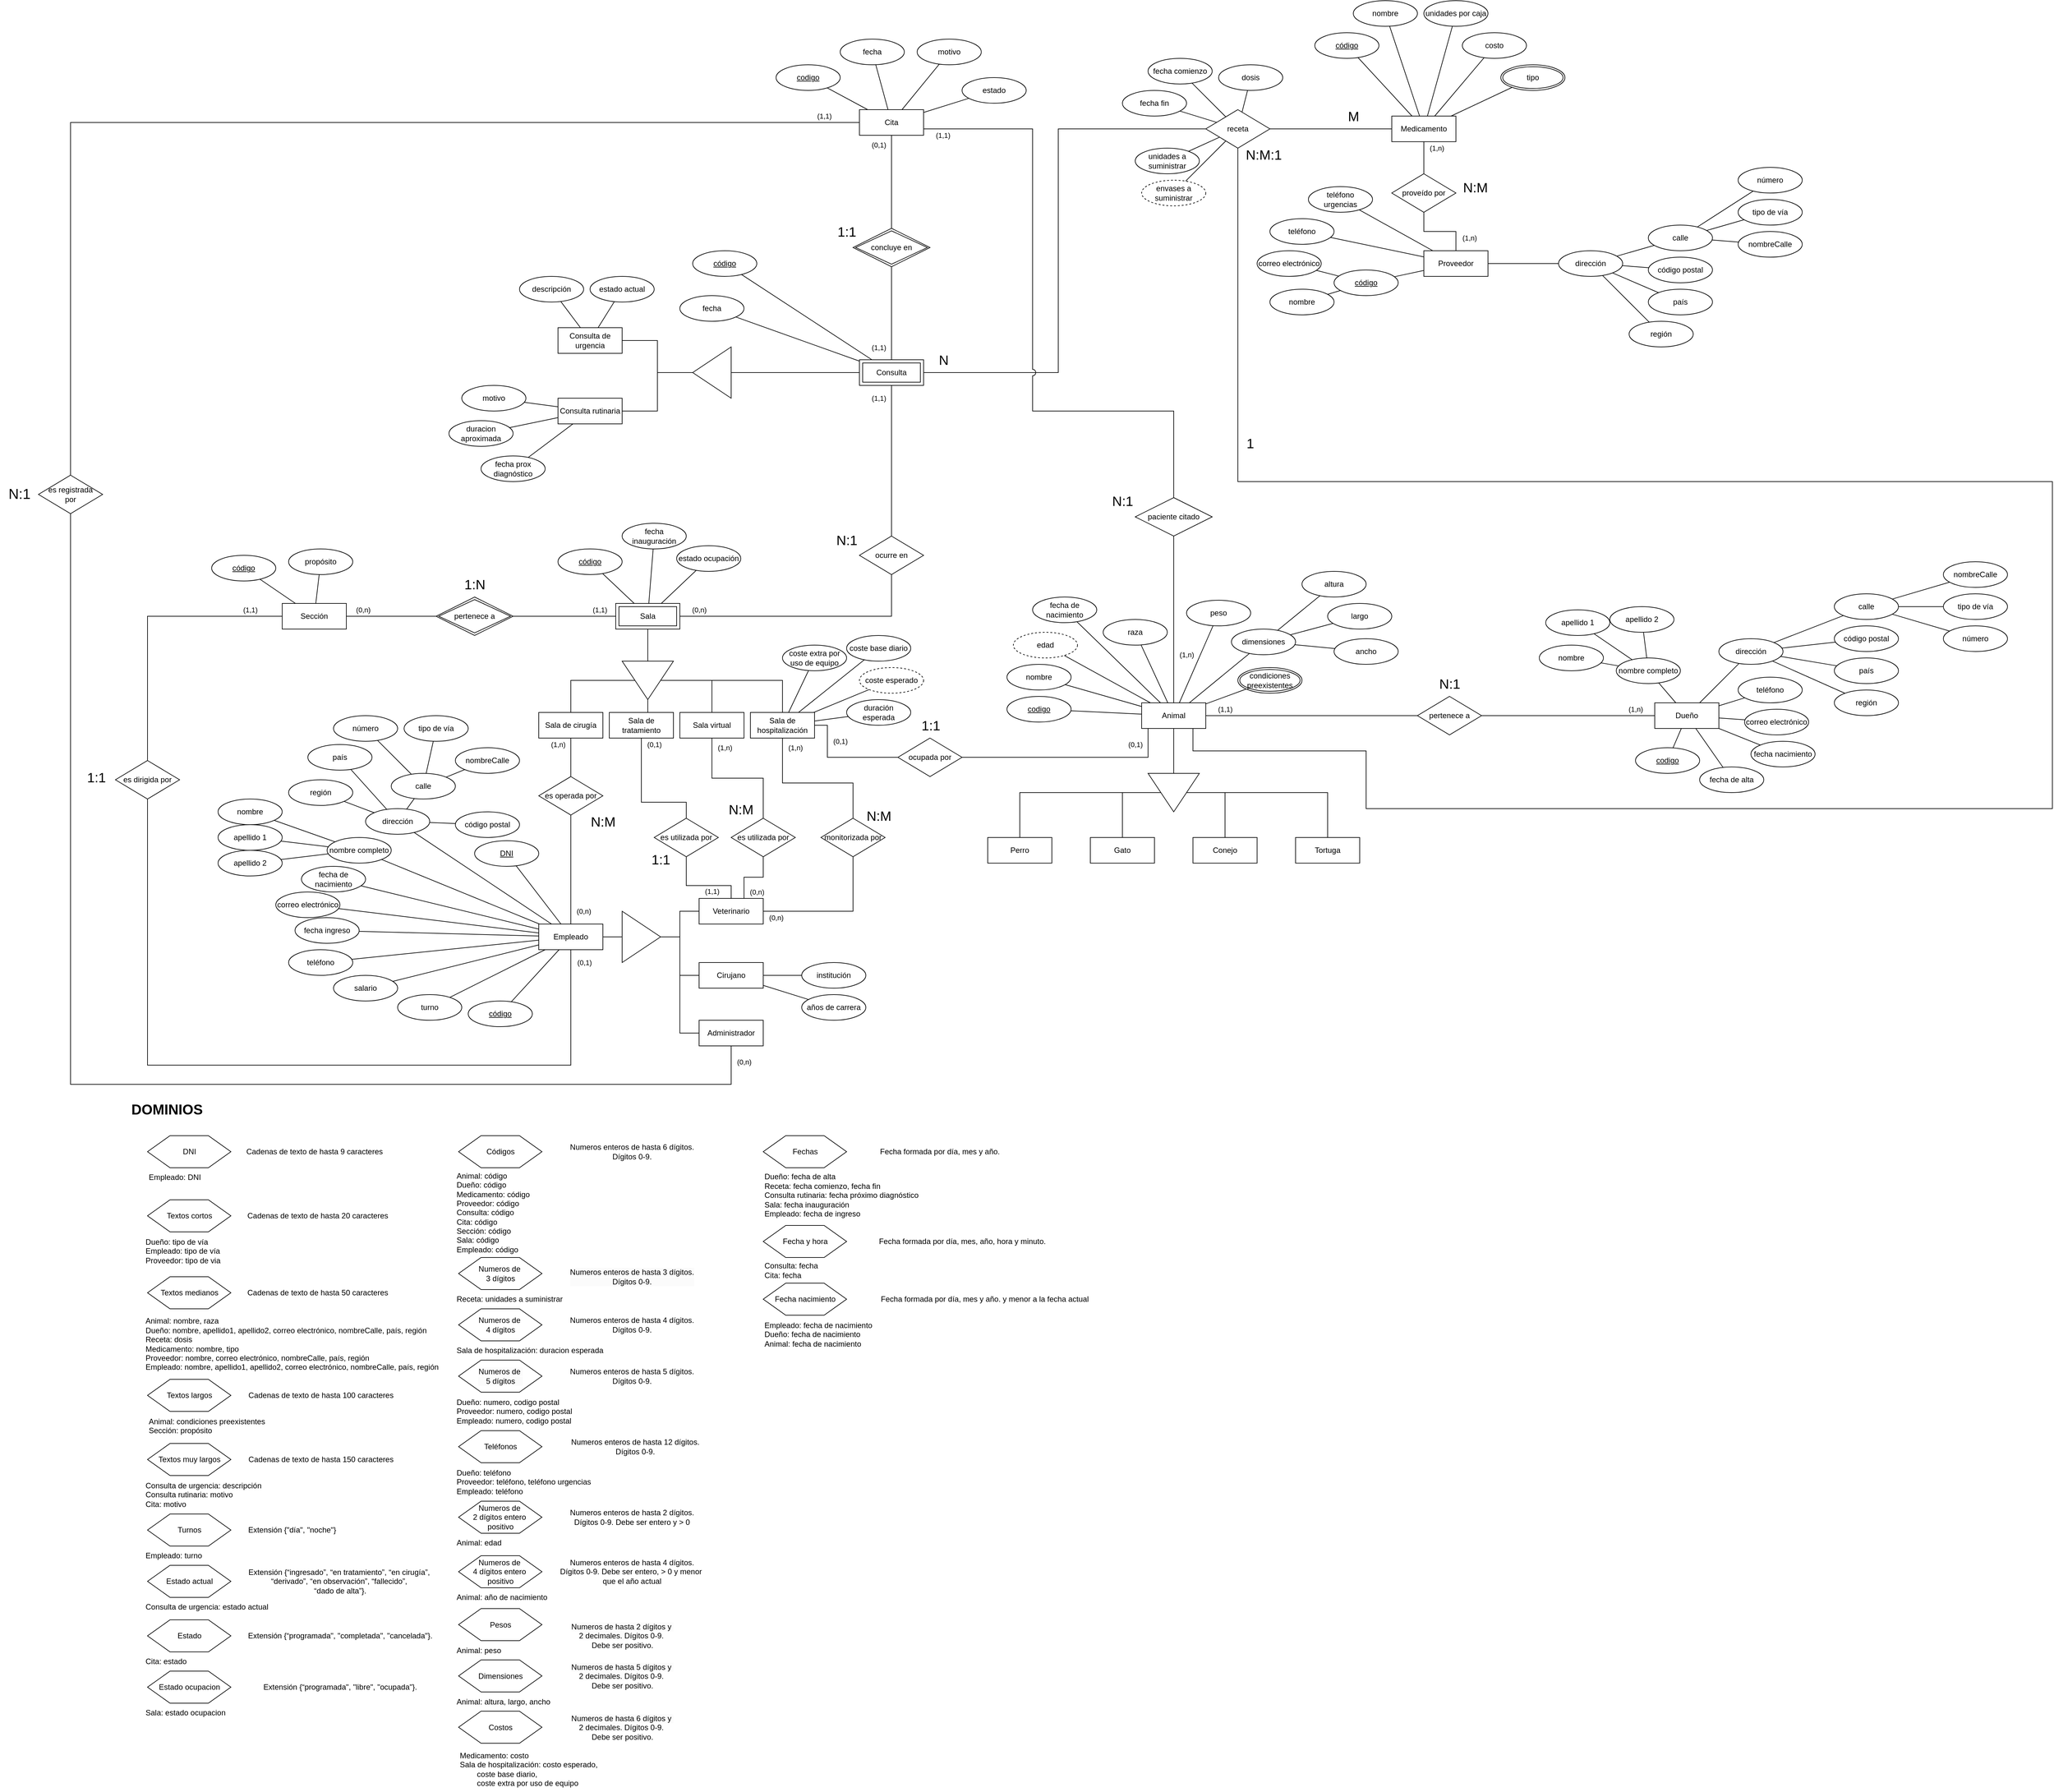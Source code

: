 <mxfile version="25.0.1">
  <diagram name="Page-1" id="3h0xx1Qamg4UTTMw1cyp">
    <mxGraphModel dx="2689" dy="1677" grid="1" gridSize="10" guides="1" tooltips="1" connect="1" arrows="1" fold="1" page="1" pageScale="1" pageWidth="850" pageHeight="1100" math="0" shadow="0">
      <root>
        <mxCell id="0" />
        <mxCell id="1" parent="0" />
        <mxCell id="jYLnMtY1XBDBMmt7jPl_-6" style="edgeStyle=orthogonalEdgeStyle;rounded=0;orthogonalLoop=1;jettySize=auto;html=1;endArrow=none;endFill=0;" parent="1" source="jYLnMtY1XBDBMmt7jPl_-40" target="jYLnMtY1XBDBMmt7jPl_-5" edge="1">
          <mxGeometry relative="1" as="geometry">
            <mxPoint x="250" y="815" as="sourcePoint" />
          </mxGeometry>
        </mxCell>
        <mxCell id="jYLnMtY1XBDBMmt7jPl_-22" style="rounded=0;orthogonalLoop=1;jettySize=auto;html=1;endArrow=none;endFill=0;" parent="1" source="jYLnMtY1XBDBMmt7jPl_-40" target="jYLnMtY1XBDBMmt7jPl_-50" edge="1">
          <mxGeometry relative="1" as="geometry">
            <mxPoint x="310" y="776.19" as="sourcePoint" />
            <mxPoint x="393.256" y="746.204" as="targetPoint" />
          </mxGeometry>
        </mxCell>
        <mxCell id="jYLnMtY1XBDBMmt7jPl_-23" style="rounded=0;orthogonalLoop=1;jettySize=auto;html=1;endArrow=none;endFill=0;" parent="1" source="jYLnMtY1XBDBMmt7jPl_-40" target="jYLnMtY1XBDBMmt7jPl_-49" edge="1">
          <mxGeometry relative="1" as="geometry">
            <mxPoint x="310" y="755.738" as="sourcePoint" />
            <mxPoint x="374.193" y="696.868" as="targetPoint" />
          </mxGeometry>
        </mxCell>
        <mxCell id="jYLnMtY1XBDBMmt7jPl_-24" style="rounded=0;orthogonalLoop=1;jettySize=auto;html=1;endArrow=none;endFill=0;" parent="1" source="jYLnMtY1XBDBMmt7jPl_-40" target="jYLnMtY1XBDBMmt7jPl_-48" edge="1">
          <mxGeometry relative="1" as="geometry">
            <mxPoint x="274.224" y="755" as="sourcePoint" />
            <mxPoint x="293.715" y="674.041" as="targetPoint" />
          </mxGeometry>
        </mxCell>
        <mxCell id="jYLnMtY1XBDBMmt7jPl_-25" style="rounded=0;orthogonalLoop=1;jettySize=auto;html=1;endArrow=none;endFill=0;" parent="1" source="jYLnMtY1XBDBMmt7jPl_-40" target="jYLnMtY1XBDBMmt7jPl_-44" edge="1">
          <mxGeometry relative="1" as="geometry">
            <mxPoint x="247.667" y="755" as="sourcePoint" />
            <mxPoint x="242.22" y="684.97" as="targetPoint" />
          </mxGeometry>
        </mxCell>
        <mxCell id="jYLnMtY1XBDBMmt7jPl_-26" style="rounded=0;orthogonalLoop=1;jettySize=auto;html=1;endArrow=none;endFill=0;" parent="1" source="jYLnMtY1XBDBMmt7jPl_-40" target="jYLnMtY1XBDBMmt7jPl_-38" edge="1">
          <mxGeometry relative="1" as="geometry">
            <mxPoint x="190" y="762.876" as="sourcePoint" />
            <mxPoint x="99.279" y="713.562" as="targetPoint" />
          </mxGeometry>
        </mxCell>
        <mxCell id="jYLnMtY1XBDBMmt7jPl_-27" style="rounded=0;orthogonalLoop=1;jettySize=auto;html=1;endArrow=none;endFill=0;" parent="1" source="jYLnMtY1XBDBMmt7jPl_-40" target="jYLnMtY1XBDBMmt7jPl_-37" edge="1">
          <mxGeometry relative="1" as="geometry">
            <mxPoint x="190" y="778.689" as="sourcePoint" />
            <mxPoint x="109.245" y="770.195" as="targetPoint" />
          </mxGeometry>
        </mxCell>
        <mxCell id="jYLnMtY1XBDBMmt7jPl_-29" style="rounded=0;orthogonalLoop=1;jettySize=auto;html=1;endArrow=none;endFill=0;" parent="1" source="jYLnMtY1XBDBMmt7jPl_-40" target="jYLnMtY1XBDBMmt7jPl_-33" edge="1">
          <mxGeometry relative="1" as="geometry">
            <mxPoint x="310" y="797" as="sourcePoint" />
            <mxPoint x="402.001" y="816.153" as="targetPoint" />
          </mxGeometry>
        </mxCell>
        <mxCell id="jYLnMtY1XBDBMmt7jPl_-36" style="rounded=0;orthogonalLoop=1;jettySize=auto;html=1;endArrow=none;endFill=0;" parent="1" source="jYLnMtY1XBDBMmt7jPl_-40" target="jYLnMtY1XBDBMmt7jPl_-35" edge="1">
          <mxGeometry relative="1" as="geometry">
            <mxPoint x="212.482" y="755" as="sourcePoint" />
          </mxGeometry>
        </mxCell>
        <mxCell id="jYLnMtY1XBDBMmt7jPl_-7" style="edgeStyle=orthogonalEdgeStyle;rounded=0;orthogonalLoop=1;jettySize=auto;html=1;endArrow=none;endFill=0;" parent="1" source="jYLnMtY1XBDBMmt7jPl_-5" target="jYLnMtY1XBDBMmt7jPl_-53" edge="1">
          <mxGeometry relative="1" as="geometry">
            <mxPoint x="10" y="985" as="targetPoint" />
          </mxGeometry>
        </mxCell>
        <mxCell id="jYLnMtY1XBDBMmt7jPl_-8" style="edgeStyle=orthogonalEdgeStyle;rounded=0;orthogonalLoop=1;jettySize=auto;html=1;endArrow=none;endFill=0;" parent="1" source="jYLnMtY1XBDBMmt7jPl_-5" target="jYLnMtY1XBDBMmt7jPl_-54" edge="1">
          <mxGeometry relative="1" as="geometry">
            <mxPoint x="170" y="985" as="targetPoint" />
            <Array as="points">
              <mxPoint x="170" y="905" />
            </Array>
          </mxGeometry>
        </mxCell>
        <mxCell id="jYLnMtY1XBDBMmt7jPl_-9" style="edgeStyle=orthogonalEdgeStyle;rounded=0;orthogonalLoop=1;jettySize=auto;html=1;endArrow=none;endFill=0;" parent="1" source="jYLnMtY1XBDBMmt7jPl_-5" target="jYLnMtY1XBDBMmt7jPl_-55" edge="1">
          <mxGeometry relative="1" as="geometry">
            <mxPoint x="330" y="985" as="targetPoint" />
            <Array as="points">
              <mxPoint x="330" y="905" />
            </Array>
          </mxGeometry>
        </mxCell>
        <mxCell id="jYLnMtY1XBDBMmt7jPl_-11" style="edgeStyle=orthogonalEdgeStyle;rounded=0;orthogonalLoop=1;jettySize=auto;html=1;endArrow=none;endFill=0;" parent="1" source="jYLnMtY1XBDBMmt7jPl_-5" target="jYLnMtY1XBDBMmt7jPl_-56" edge="1">
          <mxGeometry relative="1" as="geometry">
            <mxPoint x="490" y="985" as="targetPoint" />
          </mxGeometry>
        </mxCell>
        <mxCell id="jYLnMtY1XBDBMmt7jPl_-5" value="" style="triangle;whiteSpace=wrap;html=1;direction=south;rounded=0;" parent="1" vertex="1">
          <mxGeometry x="210" y="875" width="80" height="60" as="geometry" />
        </mxCell>
        <mxCell id="jYLnMtY1XBDBMmt7jPl_-20" style="rounded=0;orthogonalLoop=1;jettySize=auto;html=1;endArrow=none;endFill=0;" parent="1" source="jYLnMtY1XBDBMmt7jPl_-50" target="jYLnMtY1XBDBMmt7jPl_-51" edge="1">
          <mxGeometry relative="1" as="geometry">
            <mxPoint x="470.836" y="716.855" as="sourcePoint" />
            <mxPoint x="498.676" y="702.708" as="targetPoint" />
          </mxGeometry>
        </mxCell>
        <mxCell id="jYLnMtY1XBDBMmt7jPl_-21" style="rounded=0;orthogonalLoop=1;jettySize=auto;html=1;endArrow=none;endFill=0;" parent="1" source="jYLnMtY1XBDBMmt7jPl_-50" target="jYLnMtY1XBDBMmt7jPl_-52" edge="1">
          <mxGeometry relative="1" as="geometry">
            <mxPoint x="478.909" y="741.566" as="sourcePoint" />
            <mxPoint x="521.091" y="748.434" as="targetPoint" />
          </mxGeometry>
        </mxCell>
        <mxCell id="jYLnMtY1XBDBMmt7jPl_-33" value="condiciones preexistentes" style="ellipse;shape=doubleEllipse;margin=3;whiteSpace=wrap;html=1;align=center;" parent="1" vertex="1">
          <mxGeometry x="350" y="710" width="100" height="40" as="geometry" />
        </mxCell>
        <mxCell id="jYLnMtY1XBDBMmt7jPl_-35" value="edad" style="ellipse;whiteSpace=wrap;html=1;align=center;dashed=1;" parent="1" vertex="1">
          <mxGeometry y="655" width="100" height="40" as="geometry" />
        </mxCell>
        <mxCell id="jYLnMtY1XBDBMmt7jPl_-37" value="codigo" style="ellipse;whiteSpace=wrap;html=1;align=center;fontStyle=4;" parent="1" vertex="1">
          <mxGeometry x="-10" y="755" width="100" height="40" as="geometry" />
        </mxCell>
        <mxCell id="jYLnMtY1XBDBMmt7jPl_-38" value="nombre" style="ellipse;whiteSpace=wrap;html=1;align=center;" parent="1" vertex="1">
          <mxGeometry x="-10" y="705" width="100" height="40" as="geometry" />
        </mxCell>
        <mxCell id="jYLnMtY1XBDBMmt7jPl_-108" style="edgeStyle=orthogonalEdgeStyle;rounded=0;orthogonalLoop=1;jettySize=auto;html=1;endArrow=none;endFill=0;" parent="1" source="jYLnMtY1XBDBMmt7jPl_-40" target="jYLnMtY1XBDBMmt7jPl_-109" edge="1">
          <mxGeometry relative="1" as="geometry">
            <mxPoint x="620" y="785" as="targetPoint" />
          </mxGeometry>
        </mxCell>
        <mxCell id="jYLnMtY1XBDBMmt7jPl_-112" value="(1,1)" style="edgeLabel;html=1;align=center;verticalAlign=middle;resizable=0;points=[];" parent="jYLnMtY1XBDBMmt7jPl_-108" vertex="1" connectable="0">
          <mxGeometry x="-0.861" y="-2" relative="1" as="geometry">
            <mxPoint x="7" y="-12" as="offset" />
          </mxGeometry>
        </mxCell>
        <mxCell id="jYLnMtY1XBDBMmt7jPl_-113" value="&lt;font style=&quot;font-size: 21px;&quot;&gt;N:1&lt;/font&gt;" style="edgeLabel;html=1;align=center;verticalAlign=middle;resizable=0;points=[];" parent="jYLnMtY1XBDBMmt7jPl_-108" vertex="1" connectable="0">
          <mxGeometry x="0.811" y="3" relative="1" as="geometry">
            <mxPoint x="81" y="-47" as="offset" />
          </mxGeometry>
        </mxCell>
        <mxCell id="jYLnMtY1XBDBMmt7jPl_-40" value="Animal" style="whiteSpace=wrap;html=1;align=center;" parent="1" vertex="1">
          <mxGeometry x="200" y="765" width="100" height="40" as="geometry" />
        </mxCell>
        <mxCell id="jYLnMtY1XBDBMmt7jPl_-44" value="fecha de nacimiento" style="ellipse;whiteSpace=wrap;html=1;align=center;" parent="1" vertex="1">
          <mxGeometry x="30" y="600" width="100" height="40" as="geometry" />
        </mxCell>
        <mxCell id="jYLnMtY1XBDBMmt7jPl_-48" value="raza" style="ellipse;whiteSpace=wrap;html=1;align=center;" parent="1" vertex="1">
          <mxGeometry x="140" y="635" width="100" height="40" as="geometry" />
        </mxCell>
        <mxCell id="jYLnMtY1XBDBMmt7jPl_-49" value="peso" style="ellipse;whiteSpace=wrap;html=1;align=center;" parent="1" vertex="1">
          <mxGeometry x="270" y="605" width="100" height="40" as="geometry" />
        </mxCell>
        <mxCell id="HlTitbdx7GmA0fprLowr-2" style="rounded=0;orthogonalLoop=1;jettySize=auto;html=1;endArrow=none;endFill=0;" parent="1" source="jYLnMtY1XBDBMmt7jPl_-50" target="HlTitbdx7GmA0fprLowr-1" edge="1">
          <mxGeometry relative="1" as="geometry" />
        </mxCell>
        <mxCell id="jYLnMtY1XBDBMmt7jPl_-50" value="dimensiones" style="ellipse;whiteSpace=wrap;html=1;align=center;" parent="1" vertex="1">
          <mxGeometry x="340" y="650" width="100" height="40" as="geometry" />
        </mxCell>
        <mxCell id="jYLnMtY1XBDBMmt7jPl_-51" value="altura" style="ellipse;whiteSpace=wrap;html=1;align=center;" parent="1" vertex="1">
          <mxGeometry x="450" y="560" width="100" height="40" as="geometry" />
        </mxCell>
        <mxCell id="jYLnMtY1XBDBMmt7jPl_-52" value="largo" style="ellipse;whiteSpace=wrap;html=1;align=center;" parent="1" vertex="1">
          <mxGeometry x="490" y="610" width="100" height="40" as="geometry" />
        </mxCell>
        <mxCell id="jYLnMtY1XBDBMmt7jPl_-53" value="Perro" style="whiteSpace=wrap;html=1;align=center;" parent="1" vertex="1">
          <mxGeometry x="-40" y="975" width="100" height="40" as="geometry" />
        </mxCell>
        <mxCell id="jYLnMtY1XBDBMmt7jPl_-54" value="Gato" style="whiteSpace=wrap;html=1;align=center;" parent="1" vertex="1">
          <mxGeometry x="120" y="975" width="100" height="40" as="geometry" />
        </mxCell>
        <mxCell id="jYLnMtY1XBDBMmt7jPl_-55" value="Conejo" style="whiteSpace=wrap;html=1;align=center;" parent="1" vertex="1">
          <mxGeometry x="280" y="975" width="100" height="40" as="geometry" />
        </mxCell>
        <mxCell id="jYLnMtY1XBDBMmt7jPl_-56" value="Tortuga" style="whiteSpace=wrap;html=1;align=center;" parent="1" vertex="1">
          <mxGeometry x="440" y="975" width="100" height="40" as="geometry" />
        </mxCell>
        <mxCell id="jYLnMtY1XBDBMmt7jPl_-66" style="edgeStyle=orthogonalEdgeStyle;rounded=0;orthogonalLoop=1;jettySize=auto;html=1;endArrow=none;endFill=0;" parent="1" source="r0H83FI5AYHTwfuRUeML-46" target="jYLnMtY1XBDBMmt7jPl_-63" edge="1">
          <mxGeometry relative="1" as="geometry">
            <mxPoint x="-240" y="250" as="sourcePoint" />
          </mxGeometry>
        </mxCell>
        <mxCell id="jYLnMtY1XBDBMmt7jPl_-124" style="rounded=0;orthogonalLoop=1;jettySize=auto;html=1;endArrow=none;endFill=0;" parent="1" source="r0H83FI5AYHTwfuRUeML-46" target="jYLnMtY1XBDBMmt7jPl_-122" edge="1">
          <mxGeometry relative="1" as="geometry">
            <mxPoint x="-206.465" y="230" as="sourcePoint" />
          </mxGeometry>
        </mxCell>
        <mxCell id="jYLnMtY1XBDBMmt7jPl_-125" style="rounded=0;orthogonalLoop=1;jettySize=auto;html=1;endArrow=none;endFill=0;" parent="1" source="r0H83FI5AYHTwfuRUeML-46" target="jYLnMtY1XBDBMmt7jPl_-123" edge="1">
          <mxGeometry relative="1" as="geometry">
            <mxPoint x="-222" y="230" as="sourcePoint" />
          </mxGeometry>
        </mxCell>
        <mxCell id="r0H83FI5AYHTwfuRUeML-3" style="edgeStyle=orthogonalEdgeStyle;rounded=0;orthogonalLoop=1;jettySize=auto;html=1;endArrow=none;endFill=0;" parent="1" source="r0H83FI5AYHTwfuRUeML-46" target="r0H83FI5AYHTwfuRUeML-2" edge="1">
          <mxGeometry relative="1" as="geometry">
            <mxPoint x="-140" y="250.048" as="sourcePoint" />
            <Array as="points">
              <mxPoint x="70" y="250" />
              <mxPoint x="70" y="-130" />
            </Array>
          </mxGeometry>
        </mxCell>
        <mxCell id="r0H83FI5AYHTwfuRUeML-76" value="&lt;font style=&quot;font-size: 21px;&quot;&gt;N&lt;/font&gt;" style="edgeLabel;html=1;align=center;verticalAlign=middle;resizable=0;points=[];" parent="r0H83FI5AYHTwfuRUeML-3" vertex="1" connectable="0">
          <mxGeometry x="-0.774" y="3" relative="1" as="geometry">
            <mxPoint x="-62" y="-17" as="offset" />
          </mxGeometry>
        </mxCell>
        <mxCell id="r0H83FI5AYHTwfuRUeML-19" style="edgeStyle=orthogonalEdgeStyle;rounded=0;orthogonalLoop=1;jettySize=auto;html=1;endArrow=none;endFill=0;" parent="1" source="r0H83FI5AYHTwfuRUeML-21" target="r0H83FI5AYHTwfuRUeML-18" edge="1">
          <mxGeometry relative="1" as="geometry">
            <Array as="points">
              <mxPoint x="-190" y="630" />
            </Array>
          </mxGeometry>
        </mxCell>
        <mxCell id="r0H83FI5AYHTwfuRUeML-23" value="(0,n)" style="edgeLabel;html=1;align=center;verticalAlign=middle;resizable=0;points=[];" parent="r0H83FI5AYHTwfuRUeML-19" vertex="1" connectable="0">
          <mxGeometry x="0.814" y="1" relative="1" as="geometry">
            <mxPoint x="-7" y="-11" as="offset" />
          </mxGeometry>
        </mxCell>
        <mxCell id="jYLnMtY1XBDBMmt7jPl_-119" style="rounded=0;orthogonalLoop=1;jettySize=auto;html=1;endArrow=none;endFill=0;" parent="1" source="jYLnMtY1XBDBMmt7jPl_-58" target="jYLnMtY1XBDBMmt7jPl_-118" edge="1">
          <mxGeometry relative="1" as="geometry" />
        </mxCell>
        <mxCell id="jYLnMtY1XBDBMmt7jPl_-121" style="rounded=0;orthogonalLoop=1;jettySize=auto;html=1;endArrow=none;endFill=0;" parent="1" source="jYLnMtY1XBDBMmt7jPl_-58" target="jYLnMtY1XBDBMmt7jPl_-120" edge="1">
          <mxGeometry relative="1" as="geometry" />
        </mxCell>
        <mxCell id="jYLnMtY1XBDBMmt7jPl_-58" value="Consulta de urgencia" style="whiteSpace=wrap;html=1;align=center;" parent="1" vertex="1">
          <mxGeometry x="-710" y="180" width="100" height="40" as="geometry" />
        </mxCell>
        <mxCell id="jYLnMtY1XBDBMmt7jPl_-68" style="rounded=0;orthogonalLoop=1;jettySize=auto;html=1;endArrow=none;endFill=0;" parent="1" source="jYLnMtY1XBDBMmt7jPl_-59" target="jYLnMtY1XBDBMmt7jPl_-67" edge="1">
          <mxGeometry relative="1" as="geometry" />
        </mxCell>
        <mxCell id="jYLnMtY1XBDBMmt7jPl_-59" value="Consulta rutinaria" style="whiteSpace=wrap;html=1;align=center;" parent="1" vertex="1">
          <mxGeometry x="-710" y="290" width="100" height="40" as="geometry" />
        </mxCell>
        <mxCell id="jYLnMtY1XBDBMmt7jPl_-64" style="edgeStyle=orthogonalEdgeStyle;rounded=0;orthogonalLoop=1;jettySize=auto;html=1;endArrow=none;endFill=0;" parent="1" source="jYLnMtY1XBDBMmt7jPl_-63" target="jYLnMtY1XBDBMmt7jPl_-58" edge="1">
          <mxGeometry relative="1" as="geometry" />
        </mxCell>
        <mxCell id="jYLnMtY1XBDBMmt7jPl_-65" style="edgeStyle=orthogonalEdgeStyle;rounded=0;orthogonalLoop=1;jettySize=auto;html=1;endArrow=none;endFill=0;" parent="1" source="jYLnMtY1XBDBMmt7jPl_-63" target="jYLnMtY1XBDBMmt7jPl_-59" edge="1">
          <mxGeometry relative="1" as="geometry" />
        </mxCell>
        <mxCell id="jYLnMtY1XBDBMmt7jPl_-63" value="" style="triangle;whiteSpace=wrap;html=1;direction=west;" parent="1" vertex="1">
          <mxGeometry x="-500" y="210" width="60" height="80" as="geometry" />
        </mxCell>
        <mxCell id="jYLnMtY1XBDBMmt7jPl_-67" value="fecha prox diagnóstico" style="ellipse;whiteSpace=wrap;html=1;align=center;" parent="1" vertex="1">
          <mxGeometry x="-830" y="380" width="100" height="40" as="geometry" />
        </mxCell>
        <mxCell id="jYLnMtY1XBDBMmt7jPl_-69" value="duracion aproximada" style="ellipse;whiteSpace=wrap;html=1;align=center;" parent="1" vertex="1">
          <mxGeometry x="-880" y="325" width="100" height="40" as="geometry" />
        </mxCell>
        <mxCell id="jYLnMtY1XBDBMmt7jPl_-70" style="rounded=0;orthogonalLoop=1;jettySize=auto;html=1;endArrow=none;endFill=0;" parent="1" source="jYLnMtY1XBDBMmt7jPl_-59" target="jYLnMtY1XBDBMmt7jPl_-69" edge="1">
          <mxGeometry relative="1" as="geometry">
            <mxPoint x="-650" y="340" as="sourcePoint" />
            <mxPoint x="-650" y="390" as="targetPoint" />
          </mxGeometry>
        </mxCell>
        <mxCell id="jYLnMtY1XBDBMmt7jPl_-73" style="rounded=0;orthogonalLoop=1;jettySize=auto;html=1;endArrow=none;endFill=0;" parent="1" source="jYLnMtY1XBDBMmt7jPl_-59" target="HlTitbdx7GmA0fprLowr-8" edge="1">
          <mxGeometry relative="1" as="geometry">
            <mxPoint x="-590" y="302.638" as="sourcePoint" />
            <mxPoint x="-744.784" y="293.537" as="targetPoint" />
          </mxGeometry>
        </mxCell>
        <mxCell id="jYLnMtY1XBDBMmt7jPl_-82" style="rounded=0;orthogonalLoop=1;jettySize=auto;html=1;endArrow=none;endFill=0;" parent="1" source="jYLnMtY1XBDBMmt7jPl_-76" target="jYLnMtY1XBDBMmt7jPl_-77" edge="1">
          <mxGeometry relative="1" as="geometry" />
        </mxCell>
        <mxCell id="jYLnMtY1XBDBMmt7jPl_-83" style="rounded=0;orthogonalLoop=1;jettySize=auto;html=1;endArrow=none;endFill=0;" parent="1" source="jYLnMtY1XBDBMmt7jPl_-76" target="jYLnMtY1XBDBMmt7jPl_-78" edge="1">
          <mxGeometry relative="1" as="geometry" />
        </mxCell>
        <mxCell id="jYLnMtY1XBDBMmt7jPl_-84" style="rounded=0;orthogonalLoop=1;jettySize=auto;html=1;endArrow=none;endFill=0;" parent="1" source="jYLnMtY1XBDBMmt7jPl_-76" target="jYLnMtY1XBDBMmt7jPl_-79" edge="1">
          <mxGeometry relative="1" as="geometry" />
        </mxCell>
        <mxCell id="jYLnMtY1XBDBMmt7jPl_-85" style="rounded=0;orthogonalLoop=1;jettySize=auto;html=1;endArrow=none;endFill=0;" parent="1" source="jYLnMtY1XBDBMmt7jPl_-76" target="jYLnMtY1XBDBMmt7jPl_-80" edge="1">
          <mxGeometry relative="1" as="geometry" />
        </mxCell>
        <mxCell id="jYLnMtY1XBDBMmt7jPl_-86" style="rounded=0;orthogonalLoop=1;jettySize=auto;html=1;endArrow=none;endFill=0;" parent="1" source="jYLnMtY1XBDBMmt7jPl_-76" target="jYLnMtY1XBDBMmt7jPl_-81" edge="1">
          <mxGeometry relative="1" as="geometry" />
        </mxCell>
        <mxCell id="jYLnMtY1XBDBMmt7jPl_-115" style="rounded=0;orthogonalLoop=1;jettySize=auto;html=1;endArrow=none;endFill=0;" parent="1" source="jYLnMtY1XBDBMmt7jPl_-76" target="jYLnMtY1XBDBMmt7jPl_-114" edge="1">
          <mxGeometry relative="1" as="geometry" />
        </mxCell>
        <mxCell id="jYLnMtY1XBDBMmt7jPl_-117" style="rounded=0;orthogonalLoop=1;jettySize=auto;html=1;endArrow=none;endFill=0;" parent="1" source="jYLnMtY1XBDBMmt7jPl_-76" target="jYLnMtY1XBDBMmt7jPl_-116" edge="1">
          <mxGeometry relative="1" as="geometry" />
        </mxCell>
        <mxCell id="jYLnMtY1XBDBMmt7jPl_-76" value="Dueño" style="whiteSpace=wrap;html=1;align=center;" parent="1" vertex="1">
          <mxGeometry x="1000" y="765" width="100" height="40" as="geometry" />
        </mxCell>
        <mxCell id="jYLnMtY1XBDBMmt7jPl_-90" style="rounded=0;orthogonalLoop=1;jettySize=auto;html=1;endArrow=none;endFill=0;" parent="1" source="jYLnMtY1XBDBMmt7jPl_-77" target="jYLnMtY1XBDBMmt7jPl_-87" edge="1">
          <mxGeometry relative="1" as="geometry" />
        </mxCell>
        <mxCell id="jYLnMtY1XBDBMmt7jPl_-91" style="rounded=0;orthogonalLoop=1;jettySize=auto;html=1;endArrow=none;endFill=0;" parent="1" source="jYLnMtY1XBDBMmt7jPl_-77" target="jYLnMtY1XBDBMmt7jPl_-88" edge="1">
          <mxGeometry relative="1" as="geometry" />
        </mxCell>
        <mxCell id="jYLnMtY1XBDBMmt7jPl_-92" style="rounded=0;orthogonalLoop=1;jettySize=auto;html=1;endArrow=none;endFill=0;" parent="1" source="jYLnMtY1XBDBMmt7jPl_-77" target="jYLnMtY1XBDBMmt7jPl_-89" edge="1">
          <mxGeometry relative="1" as="geometry" />
        </mxCell>
        <mxCell id="jYLnMtY1XBDBMmt7jPl_-77" value="nombre completo" style="ellipse;whiteSpace=wrap;html=1;align=center;" parent="1" vertex="1">
          <mxGeometry x="940" y="695" width="100" height="40" as="geometry" />
        </mxCell>
        <mxCell id="jYLnMtY1XBDBMmt7jPl_-97" style="rounded=0;orthogonalLoop=1;jettySize=auto;html=1;endArrow=none;endFill=0;" parent="1" source="jYLnMtY1XBDBMmt7jPl_-78" target="jYLnMtY1XBDBMmt7jPl_-93" edge="1">
          <mxGeometry relative="1" as="geometry" />
        </mxCell>
        <mxCell id="jYLnMtY1XBDBMmt7jPl_-98" style="rounded=0;orthogonalLoop=1;jettySize=auto;html=1;endArrow=none;endFill=0;" parent="1" source="jYLnMtY1XBDBMmt7jPl_-78" target="jYLnMtY1XBDBMmt7jPl_-94" edge="1">
          <mxGeometry relative="1" as="geometry" />
        </mxCell>
        <mxCell id="jYLnMtY1XBDBMmt7jPl_-99" style="rounded=0;orthogonalLoop=1;jettySize=auto;html=1;endArrow=none;endFill=0;" parent="1" source="jYLnMtY1XBDBMmt7jPl_-78" target="jYLnMtY1XBDBMmt7jPl_-95" edge="1">
          <mxGeometry relative="1" as="geometry" />
        </mxCell>
        <mxCell id="jYLnMtY1XBDBMmt7jPl_-100" style="rounded=0;orthogonalLoop=1;jettySize=auto;html=1;endArrow=none;endFill=0;" parent="1" source="jYLnMtY1XBDBMmt7jPl_-78" target="jYLnMtY1XBDBMmt7jPl_-96" edge="1">
          <mxGeometry relative="1" as="geometry" />
        </mxCell>
        <mxCell id="jYLnMtY1XBDBMmt7jPl_-78" value="dirección" style="ellipse;whiteSpace=wrap;html=1;align=center;" parent="1" vertex="1">
          <mxGeometry x="1100" y="665" width="100" height="40" as="geometry" />
        </mxCell>
        <mxCell id="jYLnMtY1XBDBMmt7jPl_-79" value="teléfono" style="ellipse;whiteSpace=wrap;html=1;align=center;" parent="1" vertex="1">
          <mxGeometry x="1130" y="725" width="100" height="40" as="geometry" />
        </mxCell>
        <mxCell id="jYLnMtY1XBDBMmt7jPl_-80" value="correo electrónico" style="ellipse;whiteSpace=wrap;html=1;align=center;" parent="1" vertex="1">
          <mxGeometry x="1140" y="775" width="100" height="40" as="geometry" />
        </mxCell>
        <mxCell id="jYLnMtY1XBDBMmt7jPl_-81" value="fecha de alta" style="ellipse;whiteSpace=wrap;html=1;align=center;" parent="1" vertex="1">
          <mxGeometry x="1070" y="865" width="100" height="40" as="geometry" />
        </mxCell>
        <mxCell id="jYLnMtY1XBDBMmt7jPl_-87" value="nombre" style="ellipse;whiteSpace=wrap;html=1;align=center;" parent="1" vertex="1">
          <mxGeometry x="820" y="675" width="100" height="40" as="geometry" />
        </mxCell>
        <mxCell id="jYLnMtY1XBDBMmt7jPl_-88" value="apellido 1" style="ellipse;whiteSpace=wrap;html=1;align=center;" parent="1" vertex="1">
          <mxGeometry x="830" y="620" width="100" height="40" as="geometry" />
        </mxCell>
        <mxCell id="jYLnMtY1XBDBMmt7jPl_-89" value="apellido 2" style="ellipse;whiteSpace=wrap;html=1;align=center;" parent="1" vertex="1">
          <mxGeometry x="930" y="615" width="100" height="40" as="geometry" />
        </mxCell>
        <mxCell id="jYLnMtY1XBDBMmt7jPl_-104" style="rounded=0;orthogonalLoop=1;jettySize=auto;html=1;endArrow=none;endFill=0;" parent="1" source="jYLnMtY1XBDBMmt7jPl_-93" target="jYLnMtY1XBDBMmt7jPl_-101" edge="1">
          <mxGeometry relative="1" as="geometry" />
        </mxCell>
        <mxCell id="jYLnMtY1XBDBMmt7jPl_-105" style="rounded=0;orthogonalLoop=1;jettySize=auto;html=1;endArrow=none;endFill=0;" parent="1" source="jYLnMtY1XBDBMmt7jPl_-93" target="jYLnMtY1XBDBMmt7jPl_-102" edge="1">
          <mxGeometry relative="1" as="geometry" />
        </mxCell>
        <mxCell id="jYLnMtY1XBDBMmt7jPl_-106" style="rounded=0;orthogonalLoop=1;jettySize=auto;html=1;endArrow=none;endFill=0;" parent="1" source="jYLnMtY1XBDBMmt7jPl_-93" target="jYLnMtY1XBDBMmt7jPl_-103" edge="1">
          <mxGeometry relative="1" as="geometry" />
        </mxCell>
        <mxCell id="jYLnMtY1XBDBMmt7jPl_-93" value="calle" style="ellipse;whiteSpace=wrap;html=1;align=center;" parent="1" vertex="1">
          <mxGeometry x="1280" y="595" width="100" height="40" as="geometry" />
        </mxCell>
        <mxCell id="jYLnMtY1XBDBMmt7jPl_-94" value="código postal" style="ellipse;whiteSpace=wrap;html=1;align=center;" parent="1" vertex="1">
          <mxGeometry x="1280" y="645" width="100" height="40" as="geometry" />
        </mxCell>
        <mxCell id="jYLnMtY1XBDBMmt7jPl_-95" value="país" style="ellipse;whiteSpace=wrap;html=1;align=center;" parent="1" vertex="1">
          <mxGeometry x="1280" y="695" width="100" height="40" as="geometry" />
        </mxCell>
        <mxCell id="jYLnMtY1XBDBMmt7jPl_-96" value="región" style="ellipse;whiteSpace=wrap;html=1;align=center;" parent="1" vertex="1">
          <mxGeometry x="1280" y="745" width="100" height="40" as="geometry" />
        </mxCell>
        <mxCell id="jYLnMtY1XBDBMmt7jPl_-101" value="nombreCalle" style="ellipse;whiteSpace=wrap;html=1;align=center;" parent="1" vertex="1">
          <mxGeometry x="1450" y="545" width="100" height="40" as="geometry" />
        </mxCell>
        <mxCell id="jYLnMtY1XBDBMmt7jPl_-102" value="tipo de vía" style="ellipse;whiteSpace=wrap;html=1;align=center;" parent="1" vertex="1">
          <mxGeometry x="1450" y="595" width="100" height="40" as="geometry" />
        </mxCell>
        <mxCell id="jYLnMtY1XBDBMmt7jPl_-103" value="número" style="ellipse;whiteSpace=wrap;html=1;align=center;" parent="1" vertex="1">
          <mxGeometry x="1450" y="645" width="100" height="40" as="geometry" />
        </mxCell>
        <mxCell id="jYLnMtY1XBDBMmt7jPl_-110" style="edgeStyle=orthogonalEdgeStyle;rounded=0;orthogonalLoop=1;jettySize=auto;html=1;endArrow=none;endFill=0;" parent="1" source="jYLnMtY1XBDBMmt7jPl_-109" target="jYLnMtY1XBDBMmt7jPl_-76" edge="1">
          <mxGeometry relative="1" as="geometry" />
        </mxCell>
        <mxCell id="jYLnMtY1XBDBMmt7jPl_-111" value="(1,n)" style="edgeLabel;html=1;align=center;verticalAlign=middle;resizable=0;points=[];" parent="jYLnMtY1XBDBMmt7jPl_-110" vertex="1" connectable="0">
          <mxGeometry x="0.636" y="3" relative="1" as="geometry">
            <mxPoint x="19" y="-7" as="offset" />
          </mxGeometry>
        </mxCell>
        <mxCell id="jYLnMtY1XBDBMmt7jPl_-109" value="pertenece a" style="rhombus;whiteSpace=wrap;html=1;" parent="1" vertex="1">
          <mxGeometry x="630" y="755" width="100" height="60" as="geometry" />
        </mxCell>
        <mxCell id="jYLnMtY1XBDBMmt7jPl_-114" value="fecha nacimiento" style="ellipse;whiteSpace=wrap;html=1;align=center;" parent="1" vertex="1">
          <mxGeometry x="1150" y="825" width="100" height="40" as="geometry" />
        </mxCell>
        <mxCell id="jYLnMtY1XBDBMmt7jPl_-116" value="codigo" style="ellipse;whiteSpace=wrap;html=1;align=center;fontStyle=4;" parent="1" vertex="1">
          <mxGeometry x="970" y="835" width="100" height="40" as="geometry" />
        </mxCell>
        <mxCell id="jYLnMtY1XBDBMmt7jPl_-118" value="descripción" style="ellipse;whiteSpace=wrap;html=1;align=center;" parent="1" vertex="1">
          <mxGeometry x="-770" y="100" width="100" height="40" as="geometry" />
        </mxCell>
        <mxCell id="jYLnMtY1XBDBMmt7jPl_-120" value="estado actual" style="ellipse;whiteSpace=wrap;html=1;align=center;" parent="1" vertex="1">
          <mxGeometry x="-660" y="100" width="100" height="40" as="geometry" />
        </mxCell>
        <mxCell id="jYLnMtY1XBDBMmt7jPl_-122" value="código" style="ellipse;whiteSpace=wrap;html=1;align=center;fontStyle=4" parent="1" vertex="1">
          <mxGeometry x="-500" y="60" width="100" height="40" as="geometry" />
        </mxCell>
        <mxCell id="jYLnMtY1XBDBMmt7jPl_-123" value="fecha" style="ellipse;whiteSpace=wrap;html=1;align=center;" parent="1" vertex="1">
          <mxGeometry x="-520" y="130" width="100" height="40" as="geometry" />
        </mxCell>
        <mxCell id="jYLnMtY1XBDBMmt7jPl_-130" style="edgeStyle=orthogonalEdgeStyle;rounded=0;orthogonalLoop=1;jettySize=auto;html=1;endArrow=none;endFill=0;" parent="1" source="r0H83FI5AYHTwfuRUeML-18" target="jYLnMtY1XBDBMmt7jPl_-129" edge="1">
          <mxGeometry relative="1" as="geometry">
            <mxPoint x="-570" y="650" as="sourcePoint" />
          </mxGeometry>
        </mxCell>
        <mxCell id="jYLnMtY1XBDBMmt7jPl_-155" style="rounded=0;orthogonalLoop=1;jettySize=auto;html=1;endArrow=none;endFill=0;" parent="1" source="r0H83FI5AYHTwfuRUeML-18" target="jYLnMtY1XBDBMmt7jPl_-154" edge="1">
          <mxGeometry relative="1" as="geometry">
            <mxPoint x="-591.169" y="610" as="sourcePoint" />
          </mxGeometry>
        </mxCell>
        <mxCell id="jYLnMtY1XBDBMmt7jPl_-156" style="rounded=0;orthogonalLoop=1;jettySize=auto;html=1;endArrow=none;endFill=0;" parent="1" source="r0H83FI5AYHTwfuRUeML-18" target="jYLnMtY1XBDBMmt7jPl_-153" edge="1">
          <mxGeometry relative="1" as="geometry">
            <mxPoint x="-568.4" y="610" as="sourcePoint" />
          </mxGeometry>
        </mxCell>
        <mxCell id="jYLnMtY1XBDBMmt7jPl_-178" style="edgeStyle=orthogonalEdgeStyle;rounded=0;orthogonalLoop=1;jettySize=auto;html=1;endArrow=none;endFill=0;" parent="1" source="r0H83FI5AYHTwfuRUeML-18" target="r0H83FI5AYHTwfuRUeML-17" edge="1">
          <mxGeometry relative="1" as="geometry">
            <mxPoint x="-800" y="630" as="targetPoint" />
            <mxPoint x="-620" y="630" as="sourcePoint" />
          </mxGeometry>
        </mxCell>
        <mxCell id="jYLnMtY1XBDBMmt7jPl_-182" value="(1,1)" style="edgeLabel;html=1;align=center;verticalAlign=middle;resizable=0;points=[];" parent="jYLnMtY1XBDBMmt7jPl_-178" vertex="1" connectable="0">
          <mxGeometry x="-0.582" y="-1" relative="1" as="geometry">
            <mxPoint x="8" y="-9" as="offset" />
          </mxGeometry>
        </mxCell>
        <mxCell id="jYLnMtY1XBDBMmt7jPl_-127" value="Sala de cirugía" style="whiteSpace=wrap;html=1;align=center;" parent="1" vertex="1">
          <mxGeometry x="-740" y="780" width="100" height="40" as="geometry" />
        </mxCell>
        <mxCell id="jYLnMtY1XBDBMmt7jPl_-145" style="edgeStyle=orthogonalEdgeStyle;rounded=0;orthogonalLoop=1;jettySize=auto;html=1;endArrow=none;endFill=0;" parent="1" source="jYLnMtY1XBDBMmt7jPl_-128" target="jYLnMtY1XBDBMmt7jPl_-144" edge="1">
          <mxGeometry relative="1" as="geometry">
            <mxPoint x="-421" y="800" as="sourcePoint" />
            <mxPoint x="-331" y="930" as="targetPoint" />
            <Array as="points">
              <mxPoint x="-580" y="920" />
              <mxPoint x="-510" y="920" />
            </Array>
          </mxGeometry>
        </mxCell>
        <mxCell id="jYLnMtY1XBDBMmt7jPl_-150" value="(0,1)" style="edgeLabel;html=1;align=center;verticalAlign=middle;resizable=0;points=[];" parent="jYLnMtY1XBDBMmt7jPl_-145" vertex="1" connectable="0">
          <mxGeometry x="-0.749" y="1" relative="1" as="geometry">
            <mxPoint x="-20" y="-43" as="offset" />
          </mxGeometry>
        </mxCell>
        <mxCell id="jYLnMtY1XBDBMmt7jPl_-152" value="&lt;font style=&quot;font-size: 21px;&quot;&gt;1:1&lt;/font&gt;" style="edgeLabel;html=1;align=center;verticalAlign=middle;resizable=0;points=[];" parent="jYLnMtY1XBDBMmt7jPl_-145" vertex="1" connectable="0">
          <mxGeometry x="0.825" y="2" relative="1" as="geometry">
            <mxPoint x="-42" y="81" as="offset" />
          </mxGeometry>
        </mxCell>
        <mxCell id="r0H83FI5AYHTwfuRUeML-62" value="(0,1)" style="edgeLabel;html=1;align=center;verticalAlign=middle;resizable=0;points=[];" parent="jYLnMtY1XBDBMmt7jPl_-145" vertex="1" connectable="0">
          <mxGeometry x="-0.79" relative="1" as="geometry">
            <mxPoint x="20" y="-11" as="offset" />
          </mxGeometry>
        </mxCell>
        <mxCell id="jYLnMtY1XBDBMmt7jPl_-128" value="Sala de tratamiento" style="whiteSpace=wrap;html=1;align=center;" parent="1" vertex="1">
          <mxGeometry x="-630" y="780" width="100" height="40" as="geometry" />
        </mxCell>
        <mxCell id="jYLnMtY1XBDBMmt7jPl_-131" style="edgeStyle=orthogonalEdgeStyle;rounded=0;orthogonalLoop=1;jettySize=auto;html=1;endArrow=none;endFill=0;" parent="1" source="jYLnMtY1XBDBMmt7jPl_-129" target="jYLnMtY1XBDBMmt7jPl_-127" edge="1">
          <mxGeometry relative="1" as="geometry" />
        </mxCell>
        <mxCell id="jYLnMtY1XBDBMmt7jPl_-132" style="edgeStyle=orthogonalEdgeStyle;rounded=0;orthogonalLoop=1;jettySize=auto;html=1;endArrow=none;endFill=0;" parent="1" source="jYLnMtY1XBDBMmt7jPl_-129" target="jYLnMtY1XBDBMmt7jPl_-128" edge="1">
          <mxGeometry relative="1" as="geometry" />
        </mxCell>
        <mxCell id="jYLnMtY1XBDBMmt7jPl_-158" style="edgeStyle=orthogonalEdgeStyle;rounded=0;orthogonalLoop=1;jettySize=auto;html=1;endArrow=none;endFill=0;" parent="1" source="jYLnMtY1XBDBMmt7jPl_-129" target="jYLnMtY1XBDBMmt7jPl_-157" edge="1">
          <mxGeometry relative="1" as="geometry" />
        </mxCell>
        <mxCell id="r0H83FI5AYHTwfuRUeML-26" style="edgeStyle=orthogonalEdgeStyle;rounded=0;orthogonalLoop=1;jettySize=auto;html=1;endArrow=none;endFill=0;" parent="1" source="jYLnMtY1XBDBMmt7jPl_-129" target="r0H83FI5AYHTwfuRUeML-25" edge="1">
          <mxGeometry relative="1" as="geometry" />
        </mxCell>
        <mxCell id="jYLnMtY1XBDBMmt7jPl_-129" value="" style="triangle;whiteSpace=wrap;html=1;direction=south;" parent="1" vertex="1">
          <mxGeometry x="-610" y="700" width="80" height="60" as="geometry" />
        </mxCell>
        <mxCell id="jYLnMtY1XBDBMmt7jPl_-200" style="rounded=0;orthogonalLoop=1;jettySize=auto;html=1;endArrow=none;endFill=0;" parent="1" source="jYLnMtY1XBDBMmt7jPl_-133" target="jYLnMtY1XBDBMmt7jPl_-193" edge="1">
          <mxGeometry relative="1" as="geometry" />
        </mxCell>
        <mxCell id="jYLnMtY1XBDBMmt7jPl_-207" style="rounded=0;orthogonalLoop=1;jettySize=auto;html=1;endArrow=none;endFill=0;" parent="1" source="jYLnMtY1XBDBMmt7jPl_-133" target="jYLnMtY1XBDBMmt7jPl_-201" edge="1">
          <mxGeometry relative="1" as="geometry" />
        </mxCell>
        <mxCell id="jYLnMtY1XBDBMmt7jPl_-208" style="rounded=0;orthogonalLoop=1;jettySize=auto;html=1;endArrow=none;endFill=0;" parent="1" source="jYLnMtY1XBDBMmt7jPl_-133" target="jYLnMtY1XBDBMmt7jPl_-202" edge="1">
          <mxGeometry relative="1" as="geometry" />
        </mxCell>
        <mxCell id="jYLnMtY1XBDBMmt7jPl_-209" style="rounded=0;orthogonalLoop=1;jettySize=auto;html=1;endArrow=none;endFill=0;" parent="1" source="jYLnMtY1XBDBMmt7jPl_-133" target="jYLnMtY1XBDBMmt7jPl_-203" edge="1">
          <mxGeometry relative="1" as="geometry" />
        </mxCell>
        <mxCell id="jYLnMtY1XBDBMmt7jPl_-210" style="rounded=0;orthogonalLoop=1;jettySize=auto;html=1;endArrow=none;endFill=0;" parent="1" source="jYLnMtY1XBDBMmt7jPl_-133" target="jYLnMtY1XBDBMmt7jPl_-204" edge="1">
          <mxGeometry relative="1" as="geometry" />
        </mxCell>
        <mxCell id="jYLnMtY1XBDBMmt7jPl_-211" style="rounded=0;orthogonalLoop=1;jettySize=auto;html=1;endArrow=none;endFill=0;" parent="1" source="jYLnMtY1XBDBMmt7jPl_-133" target="jYLnMtY1XBDBMmt7jPl_-205" edge="1">
          <mxGeometry relative="1" as="geometry" />
        </mxCell>
        <mxCell id="jYLnMtY1XBDBMmt7jPl_-212" style="rounded=0;orthogonalLoop=1;jettySize=auto;html=1;endArrow=none;endFill=0;" parent="1" source="jYLnMtY1XBDBMmt7jPl_-133" target="jYLnMtY1XBDBMmt7jPl_-206" edge="1">
          <mxGeometry relative="1" as="geometry" />
        </mxCell>
        <mxCell id="jYLnMtY1XBDBMmt7jPl_-228" style="rounded=0;orthogonalLoop=1;jettySize=auto;html=1;endArrow=none;endFill=0;" parent="1" source="jYLnMtY1XBDBMmt7jPl_-133" target="jYLnMtY1XBDBMmt7jPl_-217" edge="1">
          <mxGeometry relative="1" as="geometry" />
        </mxCell>
        <mxCell id="jYLnMtY1XBDBMmt7jPl_-231" style="rounded=0;orthogonalLoop=1;jettySize=auto;html=1;endArrow=none;endFill=0;" parent="1" source="jYLnMtY1XBDBMmt7jPl_-133" target="jYLnMtY1XBDBMmt7jPl_-230" edge="1">
          <mxGeometry relative="1" as="geometry" />
        </mxCell>
        <mxCell id="jYLnMtY1XBDBMmt7jPl_-232" style="rounded=0;orthogonalLoop=1;jettySize=auto;html=1;endArrow=none;endFill=0;" parent="1" source="jYLnMtY1XBDBMmt7jPl_-133" target="jYLnMtY1XBDBMmt7jPl_-229" edge="1">
          <mxGeometry relative="1" as="geometry" />
        </mxCell>
        <mxCell id="jYLnMtY1XBDBMmt7jPl_-133" value="Empleado" style="whiteSpace=wrap;html=1;align=center;" parent="1" vertex="1">
          <mxGeometry x="-740" y="1110" width="100" height="40" as="geometry" />
        </mxCell>
        <mxCell id="jYLnMtY1XBDBMmt7jPl_-185" style="edgeStyle=orthogonalEdgeStyle;rounded=0;orthogonalLoop=1;jettySize=auto;html=1;endArrow=none;endFill=0;" parent="1" source="jYLnMtY1XBDBMmt7jPl_-133" target="jYLnMtY1XBDBMmt7jPl_-186" edge="1">
          <mxGeometry relative="1" as="geometry">
            <mxPoint x="-1090" y="930" as="targetPoint" />
            <Array as="points">
              <mxPoint x="-690" y="1330" />
              <mxPoint x="-1350" y="1330" />
            </Array>
          </mxGeometry>
        </mxCell>
        <mxCell id="jYLnMtY1XBDBMmt7jPl_-189" value="(0,1)" style="edgeLabel;html=1;align=center;verticalAlign=middle;resizable=0;points=[];" parent="jYLnMtY1XBDBMmt7jPl_-185" vertex="1" connectable="0">
          <mxGeometry x="-0.845" y="2" relative="1" as="geometry">
            <mxPoint x="19" y="-78" as="offset" />
          </mxGeometry>
        </mxCell>
        <mxCell id="jYLnMtY1XBDBMmt7jPl_-190" value="&lt;font style=&quot;font-size: 21px;&quot;&gt;1:1&lt;/font&gt;" style="edgeLabel;html=1;align=center;verticalAlign=middle;resizable=0;points=[];" parent="jYLnMtY1XBDBMmt7jPl_-185" vertex="1" connectable="0">
          <mxGeometry x="0.915" y="-1" relative="1" as="geometry">
            <mxPoint x="-81" y="-88" as="offset" />
          </mxGeometry>
        </mxCell>
        <mxCell id="jYLnMtY1XBDBMmt7jPl_-234" style="rounded=0;orthogonalLoop=1;jettySize=auto;html=1;endArrow=none;endFill=0;" parent="1" source="jYLnMtY1XBDBMmt7jPl_-134" target="jYLnMtY1XBDBMmt7jPl_-233" edge="1">
          <mxGeometry relative="1" as="geometry" />
        </mxCell>
        <mxCell id="jYLnMtY1XBDBMmt7jPl_-236" style="rounded=0;orthogonalLoop=1;jettySize=auto;html=1;endArrow=none;endFill=0;" parent="1" source="jYLnMtY1XBDBMmt7jPl_-134" target="jYLnMtY1XBDBMmt7jPl_-235" edge="1">
          <mxGeometry relative="1" as="geometry" />
        </mxCell>
        <mxCell id="jYLnMtY1XBDBMmt7jPl_-134" value="Cirujano" style="whiteSpace=wrap;html=1;align=center;" parent="1" vertex="1">
          <mxGeometry x="-490" y="1170" width="100" height="40" as="geometry" />
        </mxCell>
        <mxCell id="jYLnMtY1XBDBMmt7jPl_-135" value="Veterinario" style="whiteSpace=wrap;html=1;align=center;" parent="1" vertex="1">
          <mxGeometry x="-490" y="1070" width="100" height="40" as="geometry" />
        </mxCell>
        <mxCell id="jYLnMtY1XBDBMmt7jPl_-136" style="edgeStyle=orthogonalEdgeStyle;rounded=0;orthogonalLoop=1;jettySize=auto;html=1;endArrow=none;endFill=0;" parent="1" source="jYLnMtY1XBDBMmt7jPl_-133" target="jYLnMtY1XBDBMmt7jPl_-139" edge="1">
          <mxGeometry relative="1" as="geometry">
            <mxPoint x="-570" y="1020" as="sourcePoint" />
          </mxGeometry>
        </mxCell>
        <mxCell id="jYLnMtY1XBDBMmt7jPl_-137" style="edgeStyle=orthogonalEdgeStyle;rounded=0;orthogonalLoop=1;jettySize=auto;html=1;endArrow=none;endFill=0;" parent="1" source="jYLnMtY1XBDBMmt7jPl_-139" target="jYLnMtY1XBDBMmt7jPl_-134" edge="1">
          <mxGeometry relative="1" as="geometry">
            <mxPoint x="-670" y="1150" as="targetPoint" />
            <Array as="points">
              <mxPoint x="-520" y="1130" />
              <mxPoint x="-520" y="1190" />
            </Array>
          </mxGeometry>
        </mxCell>
        <mxCell id="jYLnMtY1XBDBMmt7jPl_-138" style="edgeStyle=orthogonalEdgeStyle;rounded=0;orthogonalLoop=1;jettySize=auto;html=1;endArrow=none;endFill=0;" parent="1" source="jYLnMtY1XBDBMmt7jPl_-139" target="jYLnMtY1XBDBMmt7jPl_-135" edge="1">
          <mxGeometry relative="1" as="geometry">
            <mxPoint x="-470" y="1150" as="targetPoint" />
          </mxGeometry>
        </mxCell>
        <mxCell id="8dKxabd2XOVw9RWuB_t7-5" style="edgeStyle=orthogonalEdgeStyle;rounded=0;orthogonalLoop=1;jettySize=auto;html=1;endArrow=none;endFill=0;" edge="1" parent="1" source="jYLnMtY1XBDBMmt7jPl_-139" target="8dKxabd2XOVw9RWuB_t7-4">
          <mxGeometry relative="1" as="geometry">
            <Array as="points">
              <mxPoint x="-520" y="1130" />
              <mxPoint x="-520" y="1280" />
            </Array>
          </mxGeometry>
        </mxCell>
        <mxCell id="jYLnMtY1XBDBMmt7jPl_-139" value="" style="triangle;whiteSpace=wrap;html=1;direction=west;rotation=-180;" parent="1" vertex="1">
          <mxGeometry x="-610" y="1090" width="60" height="80" as="geometry" />
        </mxCell>
        <mxCell id="jYLnMtY1XBDBMmt7jPl_-142" style="edgeStyle=orthogonalEdgeStyle;rounded=0;orthogonalLoop=1;jettySize=auto;html=1;endArrow=none;endFill=0;" parent="1" source="jYLnMtY1XBDBMmt7jPl_-141" target="jYLnMtY1XBDBMmt7jPl_-133" edge="1">
          <mxGeometry relative="1" as="geometry" />
        </mxCell>
        <mxCell id="jYLnMtY1XBDBMmt7jPl_-148" value="(0,n)" style="edgeLabel;html=1;align=center;verticalAlign=middle;resizable=0;points=[];" parent="jYLnMtY1XBDBMmt7jPl_-142" vertex="1" connectable="0">
          <mxGeometry x="0.775" y="-1" relative="1" as="geometry">
            <mxPoint x="21" y="-1" as="offset" />
          </mxGeometry>
        </mxCell>
        <mxCell id="jYLnMtY1XBDBMmt7jPl_-149" value="&lt;font style=&quot;font-size: 21px;&quot;&gt;N:M&lt;/font&gt;" style="edgeLabel;html=1;align=center;verticalAlign=middle;resizable=0;points=[];" parent="jYLnMtY1XBDBMmt7jPl_-142" vertex="1" connectable="0">
          <mxGeometry x="-0.81" y="-2" relative="1" as="geometry">
            <mxPoint x="52" y="-6" as="offset" />
          </mxGeometry>
        </mxCell>
        <mxCell id="jYLnMtY1XBDBMmt7jPl_-143" style="edgeStyle=orthogonalEdgeStyle;rounded=0;orthogonalLoop=1;jettySize=auto;html=1;endArrow=none;endFill=0;" parent="1" source="jYLnMtY1XBDBMmt7jPl_-141" target="jYLnMtY1XBDBMmt7jPl_-127" edge="1">
          <mxGeometry relative="1" as="geometry" />
        </mxCell>
        <mxCell id="jYLnMtY1XBDBMmt7jPl_-147" value="(1,n)" style="edgeLabel;html=1;align=center;verticalAlign=middle;resizable=0;points=[];" parent="jYLnMtY1XBDBMmt7jPl_-143" vertex="1" connectable="0">
          <mxGeometry x="0.409" y="-1" relative="1" as="geometry">
            <mxPoint x="-21" y="-8" as="offset" />
          </mxGeometry>
        </mxCell>
        <mxCell id="jYLnMtY1XBDBMmt7jPl_-141" value="es operada por" style="rhombus;whiteSpace=wrap;html=1;" parent="1" vertex="1">
          <mxGeometry x="-740" y="880" width="100" height="60" as="geometry" />
        </mxCell>
        <mxCell id="jYLnMtY1XBDBMmt7jPl_-146" style="edgeStyle=orthogonalEdgeStyle;rounded=0;orthogonalLoop=1;jettySize=auto;html=1;endArrow=none;endFill=0;" parent="1" source="jYLnMtY1XBDBMmt7jPl_-144" target="jYLnMtY1XBDBMmt7jPl_-135" edge="1">
          <mxGeometry relative="1" as="geometry">
            <Array as="points">
              <mxPoint x="-510" y="1050" />
              <mxPoint x="-440" y="1050" />
            </Array>
          </mxGeometry>
        </mxCell>
        <mxCell id="jYLnMtY1XBDBMmt7jPl_-151" value="(1,1)" style="edgeLabel;html=1;align=center;verticalAlign=middle;resizable=0;points=[];" parent="jYLnMtY1XBDBMmt7jPl_-146" vertex="1" connectable="0">
          <mxGeometry x="0.914" y="1" relative="1" as="geometry">
            <mxPoint x="-31" y="-5" as="offset" />
          </mxGeometry>
        </mxCell>
        <mxCell id="jYLnMtY1XBDBMmt7jPl_-144" value="es utilizada por" style="rhombus;whiteSpace=wrap;html=1;" parent="1" vertex="1">
          <mxGeometry x="-560" y="945" width="100" height="60" as="geometry" />
        </mxCell>
        <mxCell id="jYLnMtY1XBDBMmt7jPl_-153" value="fecha inauguración" style="ellipse;whiteSpace=wrap;html=1;align=center;" parent="1" vertex="1">
          <mxGeometry x="-610" y="485" width="100" height="40" as="geometry" />
        </mxCell>
        <mxCell id="jYLnMtY1XBDBMmt7jPl_-154" value="código" style="ellipse;whiteSpace=wrap;html=1;align=center;fontStyle=4;" parent="1" vertex="1">
          <mxGeometry x="-710" y="525" width="100" height="40" as="geometry" />
        </mxCell>
        <mxCell id="jYLnMtY1XBDBMmt7jPl_-162" style="rounded=0;orthogonalLoop=1;jettySize=auto;html=1;endArrow=none;endFill=0;" parent="1" source="jYLnMtY1XBDBMmt7jPl_-157" target="jYLnMtY1XBDBMmt7jPl_-159" edge="1">
          <mxGeometry relative="1" as="geometry" />
        </mxCell>
        <mxCell id="jYLnMtY1XBDBMmt7jPl_-163" style="rounded=0;orthogonalLoop=1;jettySize=auto;html=1;endArrow=none;endFill=0;" parent="1" source="jYLnMtY1XBDBMmt7jPl_-157" target="HlTitbdx7GmA0fprLowr-95" edge="1">
          <mxGeometry relative="1" as="geometry">
            <mxPoint x="-224.839" y="744.346" as="targetPoint" />
          </mxGeometry>
        </mxCell>
        <mxCell id="jYLnMtY1XBDBMmt7jPl_-165" style="edgeStyle=orthogonalEdgeStyle;rounded=0;orthogonalLoop=1;jettySize=auto;html=1;endArrow=none;endFill=0;" parent="1" source="jYLnMtY1XBDBMmt7jPl_-157" target="jYLnMtY1XBDBMmt7jPl_-164" edge="1">
          <mxGeometry relative="1" as="geometry">
            <Array as="points">
              <mxPoint x="-290" y="800" />
              <mxPoint x="-290" y="850" />
            </Array>
          </mxGeometry>
        </mxCell>
        <mxCell id="jYLnMtY1XBDBMmt7jPl_-167" value="(0,1)" style="edgeLabel;html=1;align=center;verticalAlign=middle;resizable=0;points=[];" parent="jYLnMtY1XBDBMmt7jPl_-165" vertex="1" connectable="0">
          <mxGeometry x="-0.711" relative="1" as="geometry">
            <mxPoint x="150" y="30" as="offset" />
          </mxGeometry>
        </mxCell>
        <mxCell id="jYLnMtY1XBDBMmt7jPl_-169" value="&lt;font style=&quot;font-size: 21px;&quot;&gt;1:1&lt;/font&gt;" style="edgeLabel;html=1;align=center;verticalAlign=middle;resizable=0;points=[];" parent="jYLnMtY1XBDBMmt7jPl_-165" vertex="1" connectable="0">
          <mxGeometry x="0.671" y="1" relative="1" as="geometry">
            <mxPoint x="80" y="-49" as="offset" />
          </mxGeometry>
        </mxCell>
        <mxCell id="r0H83FI5AYHTwfuRUeML-63" value="(0,1)" style="edgeLabel;html=1;align=center;verticalAlign=middle;resizable=0;points=[];" parent="jYLnMtY1XBDBMmt7jPl_-165" vertex="1" connectable="0">
          <mxGeometry x="-0.5" y="1" relative="1" as="geometry">
            <mxPoint x="19" as="offset" />
          </mxGeometry>
        </mxCell>
        <mxCell id="r0H83FI5AYHTwfuRUeML-65" style="edgeStyle=orthogonalEdgeStyle;rounded=0;orthogonalLoop=1;jettySize=auto;html=1;endArrow=none;endFill=0;" parent="1" source="r0H83FI5AYHTwfuRUeML-67" target="jYLnMtY1XBDBMmt7jPl_-135" edge="1">
          <mxGeometry relative="1" as="geometry">
            <mxPoint x="-270" y="1090" as="targetPoint" />
            <Array as="points">
              <mxPoint x="-250" y="1090" />
            </Array>
          </mxGeometry>
        </mxCell>
        <mxCell id="r0H83FI5AYHTwfuRUeML-69" value="(0,n)" style="edgeLabel;html=1;align=center;verticalAlign=middle;resizable=0;points=[];" parent="r0H83FI5AYHTwfuRUeML-65" vertex="1" connectable="0">
          <mxGeometry x="0.821" y="1" relative="1" as="geometry">
            <mxPoint y="9" as="offset" />
          </mxGeometry>
        </mxCell>
        <mxCell id="HlTitbdx7GmA0fprLowr-93" style="rounded=0;orthogonalLoop=1;jettySize=auto;html=1;endArrow=none;endFill=0;" parent="1" source="jYLnMtY1XBDBMmt7jPl_-157" target="HlTitbdx7GmA0fprLowr-92" edge="1">
          <mxGeometry relative="1" as="geometry" />
        </mxCell>
        <mxCell id="HlTitbdx7GmA0fprLowr-97" style="rounded=0;orthogonalLoop=1;jettySize=auto;html=1;endArrow=none;endFill=0;" parent="1" source="jYLnMtY1XBDBMmt7jPl_-157" target="HlTitbdx7GmA0fprLowr-96" edge="1">
          <mxGeometry relative="1" as="geometry" />
        </mxCell>
        <mxCell id="jYLnMtY1XBDBMmt7jPl_-157" value="Sala de hospitalización" style="whiteSpace=wrap;html=1;align=center;" parent="1" vertex="1">
          <mxGeometry x="-410" y="780" width="100" height="40" as="geometry" />
        </mxCell>
        <mxCell id="jYLnMtY1XBDBMmt7jPl_-159" value="duración esperada" style="ellipse;whiteSpace=wrap;html=1;align=center;" parent="1" vertex="1">
          <mxGeometry x="-260" y="760" width="100" height="40" as="geometry" />
        </mxCell>
        <mxCell id="jYLnMtY1XBDBMmt7jPl_-166" style="edgeStyle=orthogonalEdgeStyle;rounded=0;orthogonalLoop=1;jettySize=auto;html=1;endArrow=none;endFill=0;" parent="1" source="jYLnMtY1XBDBMmt7jPl_-164" target="jYLnMtY1XBDBMmt7jPl_-40" edge="1">
          <mxGeometry relative="1" as="geometry">
            <Array as="points">
              <mxPoint x="210" y="850" />
            </Array>
          </mxGeometry>
        </mxCell>
        <mxCell id="jYLnMtY1XBDBMmt7jPl_-168" value="(0,1)" style="edgeLabel;html=1;align=center;verticalAlign=middle;resizable=0;points=[];" parent="jYLnMtY1XBDBMmt7jPl_-166" vertex="1" connectable="0">
          <mxGeometry x="0.41" y="-2" relative="1" as="geometry">
            <mxPoint x="34" y="-22" as="offset" />
          </mxGeometry>
        </mxCell>
        <mxCell id="jYLnMtY1XBDBMmt7jPl_-164" value="ocupada por" style="rhombus;whiteSpace=wrap;html=1;" parent="1" vertex="1">
          <mxGeometry x="-180" y="820" width="100" height="60" as="geometry" />
        </mxCell>
        <mxCell id="jYLnMtY1XBDBMmt7jPl_-173" style="rounded=0;orthogonalLoop=1;jettySize=auto;html=1;endArrow=none;endFill=0;" parent="1" source="jYLnMtY1XBDBMmt7jPl_-171" target="jYLnMtY1XBDBMmt7jPl_-172" edge="1">
          <mxGeometry relative="1" as="geometry" />
        </mxCell>
        <mxCell id="jYLnMtY1XBDBMmt7jPl_-177" style="rounded=0;orthogonalLoop=1;jettySize=auto;html=1;endArrow=none;endFill=0;" parent="1" source="jYLnMtY1XBDBMmt7jPl_-171" target="jYLnMtY1XBDBMmt7jPl_-175" edge="1">
          <mxGeometry relative="1" as="geometry" />
        </mxCell>
        <mxCell id="jYLnMtY1XBDBMmt7jPl_-180" style="edgeStyle=orthogonalEdgeStyle;rounded=0;orthogonalLoop=1;jettySize=auto;html=1;endArrow=none;endFill=0;" parent="1" source="jYLnMtY1XBDBMmt7jPl_-171" target="r0H83FI5AYHTwfuRUeML-17" edge="1">
          <mxGeometry relative="1" as="geometry">
            <mxPoint x="-1042" y="630" as="sourcePoint" />
            <mxPoint x="-900" y="630" as="targetPoint" />
          </mxGeometry>
        </mxCell>
        <mxCell id="jYLnMtY1XBDBMmt7jPl_-183" value="(0,n)" style="edgeLabel;html=1;align=center;verticalAlign=middle;resizable=0;points=[];" parent="jYLnMtY1XBDBMmt7jPl_-180" vertex="1" connectable="0">
          <mxGeometry x="-0.629" relative="1" as="geometry">
            <mxPoint y="-10" as="offset" />
          </mxGeometry>
        </mxCell>
        <mxCell id="jYLnMtY1XBDBMmt7jPl_-184" value="&lt;font style=&quot;font-size: 21px;&quot;&gt;1:N&lt;/font&gt;" style="edgeLabel;html=1;align=center;verticalAlign=middle;resizable=0;points=[];" parent="jYLnMtY1XBDBMmt7jPl_-180" vertex="1" connectable="0">
          <mxGeometry x="0.724" y="-1" relative="1" as="geometry">
            <mxPoint x="79" y="-51" as="offset" />
          </mxGeometry>
        </mxCell>
        <mxCell id="jYLnMtY1XBDBMmt7jPl_-171" value="Sección" style="whiteSpace=wrap;html=1;align=center;" parent="1" vertex="1">
          <mxGeometry x="-1140" y="610" width="100" height="40" as="geometry" />
        </mxCell>
        <mxCell id="jYLnMtY1XBDBMmt7jPl_-172" value="código" style="ellipse;whiteSpace=wrap;html=1;align=center;fontStyle=4;" parent="1" vertex="1">
          <mxGeometry x="-1250" y="535" width="100" height="40" as="geometry" />
        </mxCell>
        <mxCell id="jYLnMtY1XBDBMmt7jPl_-175" value="propósito" style="ellipse;whiteSpace=wrap;html=1;align=center;" parent="1" vertex="1">
          <mxGeometry x="-1130" y="525" width="100" height="40" as="geometry" />
        </mxCell>
        <mxCell id="jYLnMtY1XBDBMmt7jPl_-187" style="edgeStyle=orthogonalEdgeStyle;rounded=0;orthogonalLoop=1;jettySize=auto;html=1;endArrow=none;endFill=0;" parent="1" source="jYLnMtY1XBDBMmt7jPl_-186" target="jYLnMtY1XBDBMmt7jPl_-171" edge="1">
          <mxGeometry relative="1" as="geometry">
            <Array as="points">
              <mxPoint x="-1350" y="630" />
            </Array>
          </mxGeometry>
        </mxCell>
        <mxCell id="jYLnMtY1XBDBMmt7jPl_-188" value="(1,1)" style="edgeLabel;html=1;align=center;verticalAlign=middle;resizable=0;points=[];" parent="jYLnMtY1XBDBMmt7jPl_-187" vertex="1" connectable="0">
          <mxGeometry x="0.374" y="-5" relative="1" as="geometry">
            <mxPoint x="86" y="-15" as="offset" />
          </mxGeometry>
        </mxCell>
        <mxCell id="jYLnMtY1XBDBMmt7jPl_-186" value="es dirigida por" style="rhombus;whiteSpace=wrap;html=1;" parent="1" vertex="1">
          <mxGeometry x="-1400" y="855" width="100" height="60" as="geometry" />
        </mxCell>
        <mxCell id="jYLnMtY1XBDBMmt7jPl_-197" style="rounded=0;orthogonalLoop=1;jettySize=auto;html=1;endArrow=none;endFill=0;" parent="1" source="jYLnMtY1XBDBMmt7jPl_-193" target="jYLnMtY1XBDBMmt7jPl_-194" edge="1">
          <mxGeometry relative="1" as="geometry" />
        </mxCell>
        <mxCell id="jYLnMtY1XBDBMmt7jPl_-198" style="rounded=0;orthogonalLoop=1;jettySize=auto;html=1;endArrow=none;endFill=0;" parent="1" source="jYLnMtY1XBDBMmt7jPl_-193" target="jYLnMtY1XBDBMmt7jPl_-195" edge="1">
          <mxGeometry relative="1" as="geometry" />
        </mxCell>
        <mxCell id="jYLnMtY1XBDBMmt7jPl_-199" style="rounded=0;orthogonalLoop=1;jettySize=auto;html=1;endArrow=none;endFill=0;" parent="1" source="jYLnMtY1XBDBMmt7jPl_-193" target="jYLnMtY1XBDBMmt7jPl_-196" edge="1">
          <mxGeometry relative="1" as="geometry" />
        </mxCell>
        <mxCell id="jYLnMtY1XBDBMmt7jPl_-193" value="nombre completo" style="ellipse;whiteSpace=wrap;html=1;align=center;" parent="1" vertex="1">
          <mxGeometry x="-1070" y="975" width="100" height="40" as="geometry" />
        </mxCell>
        <mxCell id="jYLnMtY1XBDBMmt7jPl_-194" value="nombre" style="ellipse;whiteSpace=wrap;html=1;align=center;" parent="1" vertex="1">
          <mxGeometry x="-1240" y="915" width="100" height="40" as="geometry" />
        </mxCell>
        <mxCell id="jYLnMtY1XBDBMmt7jPl_-195" value="apellido 1" style="ellipse;whiteSpace=wrap;html=1;align=center;" parent="1" vertex="1">
          <mxGeometry x="-1240" y="955" width="100" height="40" as="geometry" />
        </mxCell>
        <mxCell id="jYLnMtY1XBDBMmt7jPl_-196" value="apellido 2" style="ellipse;whiteSpace=wrap;html=1;align=center;" parent="1" vertex="1">
          <mxGeometry x="-1240" y="995" width="100" height="40" as="geometry" />
        </mxCell>
        <mxCell id="jYLnMtY1XBDBMmt7jPl_-201" value="fecha de nacimiento" style="ellipse;whiteSpace=wrap;html=1;align=center;" parent="1" vertex="1">
          <mxGeometry x="-1110" y="1020" width="100" height="40" as="geometry" />
        </mxCell>
        <mxCell id="jYLnMtY1XBDBMmt7jPl_-202" value="teléfono" style="ellipse;whiteSpace=wrap;html=1;align=center;" parent="1" vertex="1">
          <mxGeometry x="-1130" y="1150" width="100" height="40" as="geometry" />
        </mxCell>
        <mxCell id="jYLnMtY1XBDBMmt7jPl_-203" value="correo electrónico" style="ellipse;whiteSpace=wrap;html=1;align=center;" parent="1" vertex="1">
          <mxGeometry x="-1150" y="1060" width="100" height="40" as="geometry" />
        </mxCell>
        <mxCell id="jYLnMtY1XBDBMmt7jPl_-204" value="fecha ingreso" style="ellipse;whiteSpace=wrap;html=1;align=center;" parent="1" vertex="1">
          <mxGeometry x="-1120" y="1100" width="100" height="40" as="geometry" />
        </mxCell>
        <mxCell id="jYLnMtY1XBDBMmt7jPl_-205" value="salario" style="ellipse;whiteSpace=wrap;html=1;align=center;" parent="1" vertex="1">
          <mxGeometry x="-1060" y="1190" width="100" height="40" as="geometry" />
        </mxCell>
        <mxCell id="jYLnMtY1XBDBMmt7jPl_-206" value="turno" style="ellipse;whiteSpace=wrap;html=1;align=center;" parent="1" vertex="1">
          <mxGeometry x="-960" y="1220" width="100" height="40" as="geometry" />
        </mxCell>
        <mxCell id="jYLnMtY1XBDBMmt7jPl_-213" style="rounded=0;orthogonalLoop=1;jettySize=auto;html=1;endArrow=none;endFill=0;" parent="1" source="jYLnMtY1XBDBMmt7jPl_-217" target="jYLnMtY1XBDBMmt7jPl_-221" edge="1">
          <mxGeometry relative="1" as="geometry" />
        </mxCell>
        <mxCell id="jYLnMtY1XBDBMmt7jPl_-214" style="rounded=0;orthogonalLoop=1;jettySize=auto;html=1;endArrow=none;endFill=0;" parent="1" source="jYLnMtY1XBDBMmt7jPl_-217" target="jYLnMtY1XBDBMmt7jPl_-222" edge="1">
          <mxGeometry relative="1" as="geometry" />
        </mxCell>
        <mxCell id="jYLnMtY1XBDBMmt7jPl_-215" style="rounded=0;orthogonalLoop=1;jettySize=auto;html=1;endArrow=none;endFill=0;" parent="1" source="jYLnMtY1XBDBMmt7jPl_-217" target="jYLnMtY1XBDBMmt7jPl_-223" edge="1">
          <mxGeometry relative="1" as="geometry" />
        </mxCell>
        <mxCell id="jYLnMtY1XBDBMmt7jPl_-216" style="rounded=0;orthogonalLoop=1;jettySize=auto;html=1;endArrow=none;endFill=0;" parent="1" source="jYLnMtY1XBDBMmt7jPl_-217" target="jYLnMtY1XBDBMmt7jPl_-224" edge="1">
          <mxGeometry relative="1" as="geometry" />
        </mxCell>
        <mxCell id="jYLnMtY1XBDBMmt7jPl_-217" value="dirección" style="ellipse;whiteSpace=wrap;html=1;align=center;" parent="1" vertex="1">
          <mxGeometry x="-1010" y="930" width="100" height="40" as="geometry" />
        </mxCell>
        <mxCell id="jYLnMtY1XBDBMmt7jPl_-218" style="rounded=0;orthogonalLoop=1;jettySize=auto;html=1;endArrow=none;endFill=0;" parent="1" source="jYLnMtY1XBDBMmt7jPl_-221" target="jYLnMtY1XBDBMmt7jPl_-225" edge="1">
          <mxGeometry relative="1" as="geometry" />
        </mxCell>
        <mxCell id="jYLnMtY1XBDBMmt7jPl_-219" style="rounded=0;orthogonalLoop=1;jettySize=auto;html=1;endArrow=none;endFill=0;" parent="1" source="jYLnMtY1XBDBMmt7jPl_-221" target="jYLnMtY1XBDBMmt7jPl_-226" edge="1">
          <mxGeometry relative="1" as="geometry" />
        </mxCell>
        <mxCell id="jYLnMtY1XBDBMmt7jPl_-220" style="rounded=0;orthogonalLoop=1;jettySize=auto;html=1;endArrow=none;endFill=0;" parent="1" source="jYLnMtY1XBDBMmt7jPl_-221" target="jYLnMtY1XBDBMmt7jPl_-227" edge="1">
          <mxGeometry relative="1" as="geometry" />
        </mxCell>
        <mxCell id="jYLnMtY1XBDBMmt7jPl_-221" value="calle" style="ellipse;whiteSpace=wrap;html=1;align=center;" parent="1" vertex="1">
          <mxGeometry x="-970" y="875" width="100" height="40" as="geometry" />
        </mxCell>
        <mxCell id="jYLnMtY1XBDBMmt7jPl_-222" value="código postal" style="ellipse;whiteSpace=wrap;html=1;align=center;" parent="1" vertex="1">
          <mxGeometry x="-870" y="935" width="100" height="40" as="geometry" />
        </mxCell>
        <mxCell id="jYLnMtY1XBDBMmt7jPl_-223" value="país" style="ellipse;whiteSpace=wrap;html=1;align=center;" parent="1" vertex="1">
          <mxGeometry x="-1100" y="830" width="100" height="40" as="geometry" />
        </mxCell>
        <mxCell id="jYLnMtY1XBDBMmt7jPl_-224" value="región" style="ellipse;whiteSpace=wrap;html=1;align=center;" parent="1" vertex="1">
          <mxGeometry x="-1130" y="885" width="100" height="40" as="geometry" />
        </mxCell>
        <mxCell id="jYLnMtY1XBDBMmt7jPl_-225" value="nombreCalle" style="ellipse;whiteSpace=wrap;html=1;align=center;" parent="1" vertex="1">
          <mxGeometry x="-870" y="835" width="100" height="40" as="geometry" />
        </mxCell>
        <mxCell id="jYLnMtY1XBDBMmt7jPl_-226" value="tipo de vía" style="ellipse;whiteSpace=wrap;html=1;align=center;" parent="1" vertex="1">
          <mxGeometry x="-950" y="785" width="100" height="40" as="geometry" />
        </mxCell>
        <mxCell id="jYLnMtY1XBDBMmt7jPl_-227" value="número" style="ellipse;whiteSpace=wrap;html=1;align=center;" parent="1" vertex="1">
          <mxGeometry x="-1060" y="785" width="100" height="40" as="geometry" />
        </mxCell>
        <mxCell id="jYLnMtY1XBDBMmt7jPl_-229" value="&lt;u&gt;DNI&lt;/u&gt;" style="ellipse;whiteSpace=wrap;html=1;align=center;" parent="1" vertex="1">
          <mxGeometry x="-840" y="980" width="100" height="40" as="geometry" />
        </mxCell>
        <mxCell id="jYLnMtY1XBDBMmt7jPl_-230" value="&lt;u&gt;código&lt;/u&gt;" style="ellipse;whiteSpace=wrap;html=1;align=center;" parent="1" vertex="1">
          <mxGeometry x="-850" y="1230" width="100" height="40" as="geometry" />
        </mxCell>
        <mxCell id="jYLnMtY1XBDBMmt7jPl_-233" value="institución" style="ellipse;whiteSpace=wrap;html=1;align=center;fontStyle=0" parent="1" vertex="1">
          <mxGeometry x="-330" y="1170" width="100" height="40" as="geometry" />
        </mxCell>
        <mxCell id="jYLnMtY1XBDBMmt7jPl_-235" value="años de carrera" style="ellipse;whiteSpace=wrap;html=1;align=center;fontStyle=0" parent="1" vertex="1">
          <mxGeometry x="-330" y="1220" width="100" height="40" as="geometry" />
        </mxCell>
        <mxCell id="jYLnMtY1XBDBMmt7jPl_-243" style="rounded=0;orthogonalLoop=1;jettySize=auto;html=1;endArrow=none;endFill=0;" parent="1" source="jYLnMtY1XBDBMmt7jPl_-237" target="jYLnMtY1XBDBMmt7jPl_-242" edge="1">
          <mxGeometry relative="1" as="geometry" />
        </mxCell>
        <mxCell id="jYLnMtY1XBDBMmt7jPl_-244" style="rounded=0;orthogonalLoop=1;jettySize=auto;html=1;endArrow=none;endFill=0;" parent="1" source="jYLnMtY1XBDBMmt7jPl_-237" target="jYLnMtY1XBDBMmt7jPl_-238" edge="1">
          <mxGeometry relative="1" as="geometry" />
        </mxCell>
        <mxCell id="jYLnMtY1XBDBMmt7jPl_-247" style="rounded=0;orthogonalLoop=1;jettySize=auto;html=1;endArrow=none;endFill=0;" parent="1" source="jYLnMtY1XBDBMmt7jPl_-237" target="jYLnMtY1XBDBMmt7jPl_-241" edge="1">
          <mxGeometry relative="1" as="geometry" />
        </mxCell>
        <mxCell id="1_MLkYT4IVCnawG4RRNl-2" style="rounded=0;orthogonalLoop=1;jettySize=auto;html=1;endArrow=none;endFill=0;" parent="1" source="jYLnMtY1XBDBMmt7jPl_-237" target="1_MLkYT4IVCnawG4RRNl-3" edge="1">
          <mxGeometry relative="1" as="geometry">
            <mxPoint x="768.765" y="-194.383" as="targetPoint" />
          </mxGeometry>
        </mxCell>
        <mxCell id="jYLnMtY1XBDBMmt7jPl_-237" value="Medicamento" style="whiteSpace=wrap;html=1;align=center;" parent="1" vertex="1">
          <mxGeometry x="590" y="-150" width="100" height="40" as="geometry" />
        </mxCell>
        <mxCell id="jYLnMtY1XBDBMmt7jPl_-238" value="nombre" style="ellipse;whiteSpace=wrap;html=1;align=center;" parent="1" vertex="1">
          <mxGeometry x="530" y="-330" width="100" height="40" as="geometry" />
        </mxCell>
        <mxCell id="jYLnMtY1XBDBMmt7jPl_-241" value="unidades por caja" style="ellipse;whiteSpace=wrap;html=1;align=center;" parent="1" vertex="1">
          <mxGeometry x="640" y="-330" width="100" height="40" as="geometry" />
        </mxCell>
        <mxCell id="jYLnMtY1XBDBMmt7jPl_-242" value="&lt;u&gt;código&lt;/u&gt;" style="ellipse;whiteSpace=wrap;html=1;align=center;" parent="1" vertex="1">
          <mxGeometry x="470" y="-280" width="100" height="40" as="geometry" />
        </mxCell>
        <mxCell id="jYLnMtY1XBDBMmt7jPl_-276" style="rounded=0;orthogonalLoop=1;jettySize=auto;html=1;endArrow=none;endFill=0;" parent="1" source="jYLnMtY1XBDBMmt7jPl_-257" target="jYLnMtY1XBDBMmt7jPl_-261" edge="1">
          <mxGeometry relative="1" as="geometry" />
        </mxCell>
        <mxCell id="jYLnMtY1XBDBMmt7jPl_-277" style="rounded=0;orthogonalLoop=1;jettySize=auto;html=1;endArrow=none;endFill=0;" parent="1" source="jYLnMtY1XBDBMmt7jPl_-280" target="jYLnMtY1XBDBMmt7jPl_-260" edge="1">
          <mxGeometry relative="1" as="geometry" />
        </mxCell>
        <mxCell id="jYLnMtY1XBDBMmt7jPl_-278" style="rounded=0;orthogonalLoop=1;jettySize=auto;html=1;endArrow=none;endFill=0;" parent="1" source="jYLnMtY1XBDBMmt7jPl_-280" target="jYLnMtY1XBDBMmt7jPl_-258" edge="1">
          <mxGeometry relative="1" as="geometry" />
        </mxCell>
        <mxCell id="jYLnMtY1XBDBMmt7jPl_-279" style="rounded=0;orthogonalLoop=1;jettySize=auto;html=1;endArrow=none;endFill=0;" parent="1" source="jYLnMtY1XBDBMmt7jPl_-257" target="jYLnMtY1XBDBMmt7jPl_-259" edge="1">
          <mxGeometry relative="1" as="geometry" />
        </mxCell>
        <mxCell id="jYLnMtY1XBDBMmt7jPl_-281" style="rounded=0;orthogonalLoop=1;jettySize=auto;html=1;endArrow=none;endFill=0;" parent="1" source="jYLnMtY1XBDBMmt7jPl_-257" target="jYLnMtY1XBDBMmt7jPl_-280" edge="1">
          <mxGeometry relative="1" as="geometry" />
        </mxCell>
        <mxCell id="jYLnMtY1XBDBMmt7jPl_-283" style="rounded=0;orthogonalLoop=1;jettySize=auto;html=1;endArrow=none;endFill=0;" parent="1" source="jYLnMtY1XBDBMmt7jPl_-257" target="jYLnMtY1XBDBMmt7jPl_-282" edge="1">
          <mxGeometry relative="1" as="geometry" />
        </mxCell>
        <mxCell id="jYLnMtY1XBDBMmt7jPl_-257" value="Proveedor" style="whiteSpace=wrap;html=1;align=center;" parent="1" vertex="1">
          <mxGeometry x="640" y="60" width="100" height="40" as="geometry" />
        </mxCell>
        <mxCell id="jYLnMtY1XBDBMmt7jPl_-258" value="nombre" style="ellipse;whiteSpace=wrap;html=1;align=center;fontStyle=0" parent="1" vertex="1">
          <mxGeometry x="400" y="120" width="100" height="40" as="geometry" />
        </mxCell>
        <mxCell id="jYLnMtY1XBDBMmt7jPl_-259" value="teléfono" style="ellipse;whiteSpace=wrap;html=1;align=center;fontStyle=0" parent="1" vertex="1">
          <mxGeometry x="400" y="10" width="100" height="40" as="geometry" />
        </mxCell>
        <mxCell id="jYLnMtY1XBDBMmt7jPl_-260" value="correo electrónico" style="ellipse;whiteSpace=wrap;html=1;align=center;fontStyle=0" parent="1" vertex="1">
          <mxGeometry x="380" y="60" width="100" height="40" as="geometry" />
        </mxCell>
        <mxCell id="jYLnMtY1XBDBMmt7jPl_-272" style="rounded=0;orthogonalLoop=1;jettySize=auto;html=1;endArrow=none;endFill=0;" parent="1" source="jYLnMtY1XBDBMmt7jPl_-261" target="jYLnMtY1XBDBMmt7jPl_-262" edge="1">
          <mxGeometry relative="1" as="geometry" />
        </mxCell>
        <mxCell id="jYLnMtY1XBDBMmt7jPl_-273" style="rounded=0;orthogonalLoop=1;jettySize=auto;html=1;endArrow=none;endFill=0;" parent="1" source="jYLnMtY1XBDBMmt7jPl_-261" target="jYLnMtY1XBDBMmt7jPl_-263" edge="1">
          <mxGeometry relative="1" as="geometry" />
        </mxCell>
        <mxCell id="jYLnMtY1XBDBMmt7jPl_-274" style="rounded=0;orthogonalLoop=1;jettySize=auto;html=1;endArrow=none;endFill=0;" parent="1" source="jYLnMtY1XBDBMmt7jPl_-261" target="jYLnMtY1XBDBMmt7jPl_-264" edge="1">
          <mxGeometry relative="1" as="geometry" />
        </mxCell>
        <mxCell id="jYLnMtY1XBDBMmt7jPl_-275" style="rounded=0;orthogonalLoop=1;jettySize=auto;html=1;endArrow=none;endFill=0;" parent="1" source="jYLnMtY1XBDBMmt7jPl_-261" target="jYLnMtY1XBDBMmt7jPl_-265" edge="1">
          <mxGeometry relative="1" as="geometry" />
        </mxCell>
        <mxCell id="jYLnMtY1XBDBMmt7jPl_-261" value="dirección" style="ellipse;whiteSpace=wrap;html=1;align=center;fontStyle=0" parent="1" vertex="1">
          <mxGeometry x="850" y="60" width="100" height="40" as="geometry" />
        </mxCell>
        <mxCell id="jYLnMtY1XBDBMmt7jPl_-269" style="rounded=0;orthogonalLoop=1;jettySize=auto;html=1;endArrow=none;endFill=0;" parent="1" source="jYLnMtY1XBDBMmt7jPl_-262" target="jYLnMtY1XBDBMmt7jPl_-268" edge="1">
          <mxGeometry relative="1" as="geometry" />
        </mxCell>
        <mxCell id="jYLnMtY1XBDBMmt7jPl_-270" style="rounded=0;orthogonalLoop=1;jettySize=auto;html=1;endArrow=none;endFill=0;" parent="1" source="jYLnMtY1XBDBMmt7jPl_-262" target="jYLnMtY1XBDBMmt7jPl_-267" edge="1">
          <mxGeometry relative="1" as="geometry" />
        </mxCell>
        <mxCell id="jYLnMtY1XBDBMmt7jPl_-271" style="rounded=0;orthogonalLoop=1;jettySize=auto;html=1;endArrow=none;endFill=0;" parent="1" source="jYLnMtY1XBDBMmt7jPl_-262" target="jYLnMtY1XBDBMmt7jPl_-266" edge="1">
          <mxGeometry relative="1" as="geometry" />
        </mxCell>
        <mxCell id="jYLnMtY1XBDBMmt7jPl_-262" value="calle" style="ellipse;whiteSpace=wrap;html=1;align=center;" parent="1" vertex="1">
          <mxGeometry x="990" y="20" width="100" height="40" as="geometry" />
        </mxCell>
        <mxCell id="jYLnMtY1XBDBMmt7jPl_-263" value="código postal" style="ellipse;whiteSpace=wrap;html=1;align=center;" parent="1" vertex="1">
          <mxGeometry x="990" y="70" width="100" height="40" as="geometry" />
        </mxCell>
        <mxCell id="jYLnMtY1XBDBMmt7jPl_-264" value="país" style="ellipse;whiteSpace=wrap;html=1;align=center;" parent="1" vertex="1">
          <mxGeometry x="990" y="120" width="100" height="40" as="geometry" />
        </mxCell>
        <mxCell id="jYLnMtY1XBDBMmt7jPl_-265" value="región" style="ellipse;whiteSpace=wrap;html=1;align=center;" parent="1" vertex="1">
          <mxGeometry x="960" y="170" width="100" height="40" as="geometry" />
        </mxCell>
        <mxCell id="jYLnMtY1XBDBMmt7jPl_-266" value="nombreCalle" style="ellipse;whiteSpace=wrap;html=1;align=center;" parent="1" vertex="1">
          <mxGeometry x="1130" y="30" width="100" height="40" as="geometry" />
        </mxCell>
        <mxCell id="jYLnMtY1XBDBMmt7jPl_-267" value="tipo de vía" style="ellipse;whiteSpace=wrap;html=1;align=center;" parent="1" vertex="1">
          <mxGeometry x="1130" y="-20" width="100" height="40" as="geometry" />
        </mxCell>
        <mxCell id="jYLnMtY1XBDBMmt7jPl_-268" value="número" style="ellipse;whiteSpace=wrap;html=1;align=center;" parent="1" vertex="1">
          <mxGeometry x="1130" y="-70" width="100" height="40" as="geometry" />
        </mxCell>
        <mxCell id="jYLnMtY1XBDBMmt7jPl_-280" value="código" style="ellipse;whiteSpace=wrap;html=1;align=center;fontStyle=4" parent="1" vertex="1">
          <mxGeometry x="500" y="90" width="100" height="40" as="geometry" />
        </mxCell>
        <mxCell id="jYLnMtY1XBDBMmt7jPl_-282" value="teléfono urgencias" style="ellipse;whiteSpace=wrap;html=1;align=center;fontStyle=0" parent="1" vertex="1">
          <mxGeometry x="460" y="-40" width="100" height="40" as="geometry" />
        </mxCell>
        <mxCell id="jYLnMtY1XBDBMmt7jPl_-285" style="rounded=0;orthogonalLoop=1;jettySize=auto;html=1;endArrow=none;endFill=0;edgeStyle=orthogonalEdgeStyle;" parent="1" source="jYLnMtY1XBDBMmt7jPl_-284" target="jYLnMtY1XBDBMmt7jPl_-257" edge="1">
          <mxGeometry relative="1" as="geometry" />
        </mxCell>
        <mxCell id="jYLnMtY1XBDBMmt7jPl_-288" value="(1,n)" style="edgeLabel;html=1;align=center;verticalAlign=middle;resizable=0;points=[];" parent="jYLnMtY1XBDBMmt7jPl_-285" vertex="1" connectable="0">
          <mxGeometry x="0.024" relative="1" as="geometry">
            <mxPoint x="44" y="10" as="offset" />
          </mxGeometry>
        </mxCell>
        <mxCell id="jYLnMtY1XBDBMmt7jPl_-289" value="&lt;font style=&quot;font-size: 21px;&quot;&gt;N:M&lt;/font&gt;" style="edgeLabel;html=1;align=center;verticalAlign=middle;resizable=0;points=[];" parent="jYLnMtY1XBDBMmt7jPl_-285" vertex="1" connectable="0">
          <mxGeometry x="-0.667" y="-1" relative="1" as="geometry">
            <mxPoint x="81" y="-58" as="offset" />
          </mxGeometry>
        </mxCell>
        <mxCell id="jYLnMtY1XBDBMmt7jPl_-286" style="rounded=0;orthogonalLoop=1;jettySize=auto;html=1;endArrow=none;endFill=0;edgeStyle=orthogonalEdgeStyle;" parent="1" source="jYLnMtY1XBDBMmt7jPl_-284" target="jYLnMtY1XBDBMmt7jPl_-237" edge="1">
          <mxGeometry relative="1" as="geometry" />
        </mxCell>
        <mxCell id="jYLnMtY1XBDBMmt7jPl_-287" value="(1,n)" style="edgeLabel;html=1;align=center;verticalAlign=middle;resizable=0;points=[];" parent="jYLnMtY1XBDBMmt7jPl_-286" vertex="1" connectable="0">
          <mxGeometry x="0.524" y="2" relative="1" as="geometry">
            <mxPoint x="22" y="-2" as="offset" />
          </mxGeometry>
        </mxCell>
        <mxCell id="jYLnMtY1XBDBMmt7jPl_-284" value="proveído por" style="rhombus;whiteSpace=wrap;html=1;" parent="1" vertex="1">
          <mxGeometry x="590" y="-60" width="100" height="60" as="geometry" />
        </mxCell>
        <mxCell id="r0H83FI5AYHTwfuRUeML-4" style="edgeStyle=orthogonalEdgeStyle;rounded=0;orthogonalLoop=1;jettySize=auto;html=1;endArrow=none;endFill=0;" parent="1" source="r0H83FI5AYHTwfuRUeML-2" target="jYLnMtY1XBDBMmt7jPl_-237" edge="1">
          <mxGeometry relative="1" as="geometry" />
        </mxCell>
        <mxCell id="r0H83FI5AYHTwfuRUeML-15" value="&lt;font style=&quot;font-size: 21px;&quot;&gt;N:M:1&lt;/font&gt;" style="edgeLabel;html=1;align=center;verticalAlign=middle;resizable=0;points=[];" parent="r0H83FI5AYHTwfuRUeML-4" vertex="1" connectable="0">
          <mxGeometry x="-0.907" relative="1" as="geometry">
            <mxPoint x="-19" y="40" as="offset" />
          </mxGeometry>
        </mxCell>
        <mxCell id="r0H83FI5AYHTwfuRUeML-75" value="&lt;font style=&quot;font-size: 21px;&quot;&gt;M&lt;/font&gt;" style="edgeLabel;html=1;align=center;verticalAlign=middle;resizable=0;points=[];" parent="r0H83FI5AYHTwfuRUeML-4" vertex="1" connectable="0">
          <mxGeometry x="0.212" y="-1" relative="1" as="geometry">
            <mxPoint x="15" y="-21" as="offset" />
          </mxGeometry>
        </mxCell>
        <mxCell id="r0H83FI5AYHTwfuRUeML-7" style="rounded=0;orthogonalLoop=1;jettySize=auto;html=1;endArrow=none;endFill=0;" parent="1" source="r0H83FI5AYHTwfuRUeML-2" target="r0H83FI5AYHTwfuRUeML-5" edge="1">
          <mxGeometry relative="1" as="geometry" />
        </mxCell>
        <mxCell id="r0H83FI5AYHTwfuRUeML-8" style="rounded=0;orthogonalLoop=1;jettySize=auto;html=1;endArrow=none;endFill=0;" parent="1" source="r0H83FI5AYHTwfuRUeML-2" target="r0H83FI5AYHTwfuRUeML-6" edge="1">
          <mxGeometry relative="1" as="geometry" />
        </mxCell>
        <mxCell id="r0H83FI5AYHTwfuRUeML-11" style="rounded=0;orthogonalLoop=1;jettySize=auto;html=1;endArrow=none;endFill=0;" parent="1" source="r0H83FI5AYHTwfuRUeML-2" target="r0H83FI5AYHTwfuRUeML-9" edge="1">
          <mxGeometry relative="1" as="geometry" />
        </mxCell>
        <mxCell id="r0H83FI5AYHTwfuRUeML-12" style="rounded=0;orthogonalLoop=1;jettySize=auto;html=1;endArrow=none;endFill=0;" parent="1" source="r0H83FI5AYHTwfuRUeML-2" target="r0H83FI5AYHTwfuRUeML-10" edge="1">
          <mxGeometry relative="1" as="geometry" />
        </mxCell>
        <mxCell id="r0H83FI5AYHTwfuRUeML-72" style="edgeStyle=orthogonalEdgeStyle;rounded=0;orthogonalLoop=1;jettySize=auto;html=1;endArrow=none;endFill=0;" parent="1" source="r0H83FI5AYHTwfuRUeML-2" target="jYLnMtY1XBDBMmt7jPl_-40" edge="1">
          <mxGeometry relative="1" as="geometry">
            <Array as="points">
              <mxPoint x="350" y="420" />
              <mxPoint x="1620" y="420" />
              <mxPoint x="1620" y="930" />
              <mxPoint x="550" y="930" />
              <mxPoint x="550" y="840" />
              <mxPoint x="280" y="840" />
            </Array>
          </mxGeometry>
        </mxCell>
        <mxCell id="r0H83FI5AYHTwfuRUeML-77" value="&lt;font style=&quot;font-size: 21px;&quot;&gt;1&lt;/font&gt;" style="edgeLabel;html=1;align=center;verticalAlign=middle;resizable=0;points=[];" parent="r0H83FI5AYHTwfuRUeML-72" vertex="1" connectable="0">
          <mxGeometry x="0.706" y="-6" relative="1" as="geometry">
            <mxPoint x="-340" y="-564" as="offset" />
          </mxGeometry>
        </mxCell>
        <mxCell id="r0H83FI5AYHTwfuRUeML-2" value="receta" style="rhombus;whiteSpace=wrap;html=1;" parent="1" vertex="1">
          <mxGeometry x="300" y="-160" width="100" height="60" as="geometry" />
        </mxCell>
        <mxCell id="r0H83FI5AYHTwfuRUeML-5" value="fecha comienzo" style="ellipse;whiteSpace=wrap;html=1;align=center;" parent="1" vertex="1">
          <mxGeometry x="210" y="-240" width="100" height="40" as="geometry" />
        </mxCell>
        <mxCell id="r0H83FI5AYHTwfuRUeML-6" value="fecha fin" style="ellipse;whiteSpace=wrap;html=1;align=center;" parent="1" vertex="1">
          <mxGeometry x="170" y="-190" width="100" height="40" as="geometry" />
        </mxCell>
        <mxCell id="r0H83FI5AYHTwfuRUeML-9" value="unidades a suministrar" style="ellipse;whiteSpace=wrap;html=1;align=center;" parent="1" vertex="1">
          <mxGeometry x="190" y="-100" width="100" height="40" as="geometry" />
        </mxCell>
        <mxCell id="r0H83FI5AYHTwfuRUeML-10" value="envases a suministrar" style="ellipse;whiteSpace=wrap;html=1;align=center;dashed=1;" parent="1" vertex="1">
          <mxGeometry x="200" y="-50" width="100" height="40" as="geometry" />
        </mxCell>
        <mxCell id="r0H83FI5AYHTwfuRUeML-17" value="pertenece a" style="shape=rhombus;double=1;perimeter=rhombusPerimeter;whiteSpace=wrap;html=1;align=center;" parent="1" vertex="1">
          <mxGeometry x="-900" y="600" width="120" height="60" as="geometry" />
        </mxCell>
        <mxCell id="1_MLkYT4IVCnawG4RRNl-5" style="rounded=0;orthogonalLoop=1;jettySize=auto;html=1;endArrow=none;endFill=0;" parent="1" source="r0H83FI5AYHTwfuRUeML-18" target="1_MLkYT4IVCnawG4RRNl-4" edge="1">
          <mxGeometry relative="1" as="geometry" />
        </mxCell>
        <mxCell id="r0H83FI5AYHTwfuRUeML-18" value="Sala" style="shape=ext;margin=3;double=1;whiteSpace=wrap;html=1;align=center;" parent="1" vertex="1">
          <mxGeometry x="-620" y="610" width="100" height="40" as="geometry" />
        </mxCell>
        <mxCell id="r0H83FI5AYHTwfuRUeML-22" value="" style="edgeStyle=orthogonalEdgeStyle;rounded=0;orthogonalLoop=1;jettySize=auto;html=1;endArrow=none;endFill=0;" parent="1" source="r0H83FI5AYHTwfuRUeML-46" target="r0H83FI5AYHTwfuRUeML-21" edge="1">
          <mxGeometry relative="1" as="geometry">
            <mxPoint x="-190" y="270" as="sourcePoint" />
            <mxPoint x="-520" y="630" as="targetPoint" />
            <Array as="points" />
          </mxGeometry>
        </mxCell>
        <mxCell id="r0H83FI5AYHTwfuRUeML-24" value="(1,1)" style="edgeLabel;html=1;align=center;verticalAlign=middle;resizable=0;points=[];" parent="r0H83FI5AYHTwfuRUeML-22" vertex="1" connectable="0">
          <mxGeometry x="-0.821" y="2" relative="1" as="geometry">
            <mxPoint x="-22" y="-1" as="offset" />
          </mxGeometry>
        </mxCell>
        <mxCell id="r0H83FI5AYHTwfuRUeML-57" value="&lt;font style=&quot;font-size: 21px;&quot;&gt;N:1&lt;/font&gt;" style="edgeLabel;html=1;align=center;verticalAlign=middle;resizable=0;points=[];" parent="r0H83FI5AYHTwfuRUeML-22" vertex="1" connectable="0">
          <mxGeometry x="0.612" y="3" relative="1" as="geometry">
            <mxPoint x="-73" y="51" as="offset" />
          </mxGeometry>
        </mxCell>
        <mxCell id="r0H83FI5AYHTwfuRUeML-21" value="ocurre en" style="rhombus;whiteSpace=wrap;html=1;" parent="1" vertex="1">
          <mxGeometry x="-240" y="505" width="100" height="60" as="geometry" />
        </mxCell>
        <mxCell id="r0H83FI5AYHTwfuRUeML-28" style="edgeStyle=orthogonalEdgeStyle;rounded=0;orthogonalLoop=1;jettySize=auto;html=1;endArrow=none;endFill=0;" parent="1" source="r0H83FI5AYHTwfuRUeML-25" target="r0H83FI5AYHTwfuRUeML-27" edge="1">
          <mxGeometry relative="1" as="geometry" />
        </mxCell>
        <mxCell id="r0H83FI5AYHTwfuRUeML-30" value="(1,n)" style="edgeLabel;html=1;align=center;verticalAlign=middle;resizable=0;points=[];" parent="r0H83FI5AYHTwfuRUeML-28" vertex="1" connectable="0">
          <mxGeometry x="-0.639" y="-1" relative="1" as="geometry">
            <mxPoint x="21" y="-22" as="offset" />
          </mxGeometry>
        </mxCell>
        <mxCell id="r0H83FI5AYHTwfuRUeML-25" value="Sala virtual" style="whiteSpace=wrap;html=1;align=center;" parent="1" vertex="1">
          <mxGeometry x="-520" y="780" width="100" height="40" as="geometry" />
        </mxCell>
        <mxCell id="r0H83FI5AYHTwfuRUeML-29" style="edgeStyle=orthogonalEdgeStyle;rounded=0;orthogonalLoop=1;jettySize=auto;html=1;endArrow=none;endFill=0;" parent="1" source="r0H83FI5AYHTwfuRUeML-27" target="jYLnMtY1XBDBMmt7jPl_-135" edge="1">
          <mxGeometry relative="1" as="geometry">
            <Array as="points">
              <mxPoint x="-390" y="1037" />
              <mxPoint x="-420" y="1037" />
            </Array>
          </mxGeometry>
        </mxCell>
        <mxCell id="r0H83FI5AYHTwfuRUeML-31" value="(0,n)" style="edgeLabel;html=1;align=center;verticalAlign=middle;resizable=0;points=[];" parent="r0H83FI5AYHTwfuRUeML-29" vertex="1" connectable="0">
          <mxGeometry x="0.767" y="-1" relative="1" as="geometry">
            <mxPoint x="21" y="1" as="offset" />
          </mxGeometry>
        </mxCell>
        <mxCell id="r0H83FI5AYHTwfuRUeML-32" value="&lt;font style=&quot;font-size: 21px;&quot;&gt;N:M&lt;/font&gt;" style="edgeLabel;html=1;align=center;verticalAlign=middle;resizable=0;points=[];" parent="r0H83FI5AYHTwfuRUeML-29" vertex="1" connectable="0">
          <mxGeometry x="-0.757" relative="1" as="geometry">
            <mxPoint x="-35" y="-86" as="offset" />
          </mxGeometry>
        </mxCell>
        <mxCell id="r0H83FI5AYHTwfuRUeML-27" value="es utilizada por" style="rhombus;whiteSpace=wrap;html=1;" parent="1" vertex="1">
          <mxGeometry x="-440" y="945" width="100" height="60" as="geometry" />
        </mxCell>
        <mxCell id="r0H83FI5AYHTwfuRUeML-39" style="rounded=0;orthogonalLoop=1;jettySize=auto;html=1;endArrow=none;endFill=0;" parent="1" source="r0H83FI5AYHTwfuRUeML-33" target="r0H83FI5AYHTwfuRUeML-35" edge="1">
          <mxGeometry relative="1" as="geometry" />
        </mxCell>
        <mxCell id="r0H83FI5AYHTwfuRUeML-40" style="rounded=0;orthogonalLoop=1;jettySize=auto;html=1;endArrow=none;endFill=0;" parent="1" source="r0H83FI5AYHTwfuRUeML-33" target="r0H83FI5AYHTwfuRUeML-37" edge="1">
          <mxGeometry relative="1" as="geometry" />
        </mxCell>
        <mxCell id="r0H83FI5AYHTwfuRUeML-43" style="rounded=0;orthogonalLoop=1;jettySize=auto;html=1;endArrow=none;endFill=0;" parent="1" source="r0H83FI5AYHTwfuRUeML-33" target="r0H83FI5AYHTwfuRUeML-42" edge="1">
          <mxGeometry relative="1" as="geometry" />
        </mxCell>
        <mxCell id="r0H83FI5AYHTwfuRUeML-45" style="rounded=0;orthogonalLoop=1;jettySize=auto;html=1;endArrow=none;endFill=0;" parent="1" source="r0H83FI5AYHTwfuRUeML-33" target="r0H83FI5AYHTwfuRUeML-44" edge="1">
          <mxGeometry relative="1" as="geometry" />
        </mxCell>
        <mxCell id="8dKxabd2XOVw9RWuB_t7-6" style="edgeStyle=orthogonalEdgeStyle;rounded=0;orthogonalLoop=1;jettySize=auto;html=1;endArrow=none;endFill=0;" edge="1" parent="1" source="8dKxabd2XOVw9RWuB_t7-7" target="8dKxabd2XOVw9RWuB_t7-4">
          <mxGeometry relative="1" as="geometry">
            <Array as="points">
              <mxPoint x="-1470" y="-140" />
              <mxPoint x="-1470" y="1360" />
              <mxPoint x="-440" y="1360" />
            </Array>
          </mxGeometry>
        </mxCell>
        <mxCell id="8dKxabd2XOVw9RWuB_t7-10" value="(0,n)" style="edgeLabel;html=1;align=center;verticalAlign=middle;resizable=0;points=[];" vertex="1" connectable="0" parent="8dKxabd2XOVw9RWuB_t7-6">
          <mxGeometry x="0.984" y="1" relative="1" as="geometry">
            <mxPoint x="21" as="offset" />
          </mxGeometry>
        </mxCell>
        <mxCell id="r0H83FI5AYHTwfuRUeML-33" value="Cita" style="whiteSpace=wrap;html=1;align=center;" parent="1" vertex="1">
          <mxGeometry x="-240" y="-160" width="100" height="40" as="geometry" />
        </mxCell>
        <mxCell id="r0H83FI5AYHTwfuRUeML-35" value="codigo" style="ellipse;whiteSpace=wrap;html=1;align=center;fontStyle=4;" parent="1" vertex="1">
          <mxGeometry x="-370" y="-230" width="100" height="40" as="geometry" />
        </mxCell>
        <mxCell id="r0H83FI5AYHTwfuRUeML-37" value="fecha" style="ellipse;whiteSpace=wrap;html=1;align=center;" parent="1" vertex="1">
          <mxGeometry x="-270" y="-270" width="100" height="40" as="geometry" />
        </mxCell>
        <mxCell id="r0H83FI5AYHTwfuRUeML-42" value="motivo" style="ellipse;whiteSpace=wrap;html=1;align=center;" parent="1" vertex="1">
          <mxGeometry x="-150" y="-270" width="100" height="40" as="geometry" />
        </mxCell>
        <mxCell id="r0H83FI5AYHTwfuRUeML-44" value="estado" style="ellipse;whiteSpace=wrap;html=1;align=center;" parent="1" vertex="1">
          <mxGeometry x="-80" y="-210" width="100" height="40" as="geometry" />
        </mxCell>
        <mxCell id="r0H83FI5AYHTwfuRUeML-51" style="edgeStyle=orthogonalEdgeStyle;rounded=0;orthogonalLoop=1;jettySize=auto;html=1;endArrow=none;endFill=0;curved=0;jumpStyle=arc;jumpSize=10;" parent="1" source="r0H83FI5AYHTwfuRUeML-33" target="r0H83FI5AYHTwfuRUeML-52" edge="1">
          <mxGeometry relative="1" as="geometry">
            <mxPoint x="370" y="445" as="targetPoint" />
            <mxPoint x="-20.0" y="-130" as="sourcePoint" />
            <Array as="points">
              <mxPoint x="30" y="-130" />
              <mxPoint x="30" y="310" />
              <mxPoint x="250" y="310" />
            </Array>
          </mxGeometry>
        </mxCell>
        <mxCell id="r0H83FI5AYHTwfuRUeML-54" value="(1,1)" style="edgeLabel;html=1;align=center;verticalAlign=middle;resizable=0;points=[];" parent="r0H83FI5AYHTwfuRUeML-51" vertex="1" connectable="0">
          <mxGeometry x="-0.951" y="-1" relative="1" as="geometry">
            <mxPoint x="6" y="9" as="offset" />
          </mxGeometry>
        </mxCell>
        <mxCell id="r0H83FI5AYHTwfuRUeML-56" value="&lt;font style=&quot;font-size: 21px;&quot;&gt;N:1&lt;/font&gt;" style="edgeLabel;html=1;align=center;verticalAlign=middle;resizable=0;points=[];" parent="r0H83FI5AYHTwfuRUeML-51" vertex="1" connectable="0">
          <mxGeometry x="0.96" y="2" relative="1" as="geometry">
            <mxPoint x="-82" y="24" as="offset" />
          </mxGeometry>
        </mxCell>
        <mxCell id="r0H83FI5AYHTwfuRUeML-46" value="Consulta" style="shape=ext;margin=3;double=1;whiteSpace=wrap;html=1;align=center;" parent="1" vertex="1">
          <mxGeometry x="-240" y="230" width="100" height="40" as="geometry" />
        </mxCell>
        <mxCell id="r0H83FI5AYHTwfuRUeML-48" style="edgeStyle=orthogonalEdgeStyle;rounded=0;orthogonalLoop=1;jettySize=auto;html=1;endArrow=none;endFill=0;" parent="1" source="r0H83FI5AYHTwfuRUeML-47" target="r0H83FI5AYHTwfuRUeML-46" edge="1">
          <mxGeometry relative="1" as="geometry" />
        </mxCell>
        <mxCell id="r0H83FI5AYHTwfuRUeML-58" value="(1,1)" style="edgeLabel;html=1;align=center;verticalAlign=middle;resizable=0;points=[];" parent="r0H83FI5AYHTwfuRUeML-48" vertex="1" connectable="0">
          <mxGeometry x="0.674" y="1" relative="1" as="geometry">
            <mxPoint x="-21" y="4" as="offset" />
          </mxGeometry>
        </mxCell>
        <mxCell id="r0H83FI5AYHTwfuRUeML-49" style="edgeStyle=orthogonalEdgeStyle;rounded=0;orthogonalLoop=1;jettySize=auto;html=1;endArrow=none;endFill=0;" parent="1" source="r0H83FI5AYHTwfuRUeML-47" target="r0H83FI5AYHTwfuRUeML-33" edge="1">
          <mxGeometry relative="1" as="geometry" />
        </mxCell>
        <mxCell id="r0H83FI5AYHTwfuRUeML-50" value="(0,1)" style="edgeLabel;html=1;align=center;verticalAlign=middle;resizable=0;points=[];" parent="r0H83FI5AYHTwfuRUeML-49" vertex="1" connectable="0">
          <mxGeometry x="0.802" y="-1" relative="1" as="geometry">
            <mxPoint x="-21" as="offset" />
          </mxGeometry>
        </mxCell>
        <mxCell id="r0H83FI5AYHTwfuRUeML-59" value="&lt;font style=&quot;font-size: 21px;&quot;&gt;1:1&lt;/font&gt;" style="edgeLabel;html=1;align=center;verticalAlign=middle;resizable=0;points=[];" parent="r0H83FI5AYHTwfuRUeML-49" vertex="1" connectable="0">
          <mxGeometry x="-0.735" y="2" relative="1" as="geometry">
            <mxPoint x="-68" y="24" as="offset" />
          </mxGeometry>
        </mxCell>
        <mxCell id="r0H83FI5AYHTwfuRUeML-47" value="concluye en" style="shape=rhombus;double=1;perimeter=rhombusPerimeter;whiteSpace=wrap;html=1;align=center;" parent="1" vertex="1">
          <mxGeometry x="-250" y="25" width="120" height="60" as="geometry" />
        </mxCell>
        <mxCell id="r0H83FI5AYHTwfuRUeML-53" style="edgeStyle=orthogonalEdgeStyle;rounded=0;orthogonalLoop=1;jettySize=auto;html=1;endArrow=none;endFill=0;" parent="1" source="r0H83FI5AYHTwfuRUeML-52" target="jYLnMtY1XBDBMmt7jPl_-40" edge="1">
          <mxGeometry relative="1" as="geometry" />
        </mxCell>
        <mxCell id="r0H83FI5AYHTwfuRUeML-55" value="(1,n)" style="edgeLabel;html=1;align=center;verticalAlign=middle;resizable=0;points=[];" parent="r0H83FI5AYHTwfuRUeML-53" vertex="1" connectable="0">
          <mxGeometry x="0.79" relative="1" as="geometry">
            <mxPoint x="20" y="-48" as="offset" />
          </mxGeometry>
        </mxCell>
        <mxCell id="r0H83FI5AYHTwfuRUeML-52" value="paciente citado" style="shape=rhombus;perimeter=rhombusPerimeter;whiteSpace=wrap;html=1;align=center;" parent="1" vertex="1">
          <mxGeometry x="190" y="445" width="120" height="60" as="geometry" />
        </mxCell>
        <mxCell id="r0H83FI5AYHTwfuRUeML-68" value="" style="edgeStyle=orthogonalEdgeStyle;rounded=0;orthogonalLoop=1;jettySize=auto;html=1;endArrow=none;endFill=0;" parent="1" source="jYLnMtY1XBDBMmt7jPl_-157" target="r0H83FI5AYHTwfuRUeML-67" edge="1">
          <mxGeometry relative="1" as="geometry">
            <mxPoint x="-390" y="1090" as="targetPoint" />
            <mxPoint x="-360" y="820" as="sourcePoint" />
            <Array as="points">
              <mxPoint x="-360" y="890" />
              <mxPoint x="-250" y="890" />
            </Array>
          </mxGeometry>
        </mxCell>
        <mxCell id="r0H83FI5AYHTwfuRUeML-70" value="(1,n)" style="edgeLabel;html=1;align=center;verticalAlign=middle;resizable=0;points=[];" parent="r0H83FI5AYHTwfuRUeML-68" vertex="1" connectable="0">
          <mxGeometry x="-0.863" y="1" relative="1" as="geometry">
            <mxPoint x="19" y="-1" as="offset" />
          </mxGeometry>
        </mxCell>
        <mxCell id="r0H83FI5AYHTwfuRUeML-71" value="&lt;font style=&quot;font-size: 21px;&quot;&gt;N:M&lt;/font&gt;" style="edgeLabel;html=1;align=center;verticalAlign=middle;resizable=0;points=[];" parent="r0H83FI5AYHTwfuRUeML-68" vertex="1" connectable="0">
          <mxGeometry x="0.883" y="1" relative="1" as="geometry">
            <mxPoint x="39" y="9" as="offset" />
          </mxGeometry>
        </mxCell>
        <mxCell id="r0H83FI5AYHTwfuRUeML-67" value="monitorizada por" style="rhombus;whiteSpace=wrap;html=1;" parent="1" vertex="1">
          <mxGeometry x="-300" y="945" width="100" height="60" as="geometry" />
        </mxCell>
        <mxCell id="r0H83FI5AYHTwfuRUeML-80" style="rounded=0;orthogonalLoop=1;jettySize=auto;html=1;endArrow=none;endFill=0;" parent="1" source="r0H83FI5AYHTwfuRUeML-79" target="jYLnMtY1XBDBMmt7jPl_-237" edge="1">
          <mxGeometry relative="1" as="geometry" />
        </mxCell>
        <mxCell id="r0H83FI5AYHTwfuRUeML-79" value="costo" style="ellipse;whiteSpace=wrap;html=1;align=center;" parent="1" vertex="1">
          <mxGeometry x="700" y="-280" width="100" height="40" as="geometry" />
        </mxCell>
        <mxCell id="r0H83FI5AYHTwfuRUeML-82" style="rounded=0;orthogonalLoop=1;jettySize=auto;html=1;endArrow=none;endFill=0;" parent="1" source="r0H83FI5AYHTwfuRUeML-81" target="r0H83FI5AYHTwfuRUeML-2" edge="1">
          <mxGeometry relative="1" as="geometry" />
        </mxCell>
        <mxCell id="r0H83FI5AYHTwfuRUeML-81" value="dosis&lt;span style=&quot;color: rgba(0, 0, 0, 0); font-family: monospace; font-size: 0px; text-align: start; text-wrap: nowrap;&quot;&gt;%3CmxGraphModel%3E%3Croot%3E%3CmxCell%20id%3D%220%22%2F%3E%3CmxCell%20id%3D%221%22%20parent%3D%220%22%2F%3E%3CmxCell%20id%3D%222%22%20value%3D%22nombre%22%20style%3D%22ellipse%3BwhiteSpace%3Dwrap%3Bhtml%3D1%3Balign%3Dcenter%3B%22%20vertex%3D%221%22%20parent%3D%221%22%3E%3CmxGeometry%20x%3D%22150%22%20y%3D%22110%22%20width%3D%22100%22%20height%3D%2240%22%20as%3D%22geometry%22%2F%3E%3C%2FmxCell%3E%3C%2Froot%3E%3C%2FmxGraphModel%3E&lt;/span&gt;" style="ellipse;whiteSpace=wrap;html=1;align=center;" parent="1" vertex="1">
          <mxGeometry x="320" y="-230" width="100" height="40" as="geometry" />
        </mxCell>
        <mxCell id="HlTitbdx7GmA0fprLowr-1" value="ancho" style="ellipse;whiteSpace=wrap;html=1;align=center;" parent="1" vertex="1">
          <mxGeometry x="500" y="665" width="100" height="40" as="geometry" />
        </mxCell>
        <mxCell id="HlTitbdx7GmA0fprLowr-8" value="motivo" style="ellipse;whiteSpace=wrap;html=1;align=center;" parent="1" vertex="1">
          <mxGeometry x="-860" y="270" width="100" height="40" as="geometry" />
        </mxCell>
        <mxCell id="HlTitbdx7GmA0fprLowr-14" value="Textos cortos" style="verticalLabelPosition=middle;verticalAlign=middle;html=1;shape=hexagon;perimeter=hexagonPerimeter2;arcSize=6;size=0.27;labelPosition=center;align=center;" parent="1" vertex="1">
          <mxGeometry x="-1350" y="1540" width="130" height="50" as="geometry" />
        </mxCell>
        <mxCell id="HlTitbdx7GmA0fprLowr-15" value="&lt;b&gt;&lt;font style=&quot;font-size: 22px;&quot;&gt;DOMINIOS&lt;/font&gt;&lt;/b&gt;" style="text;html=1;align=center;verticalAlign=middle;resizable=0;points=[];autosize=1;strokeColor=none;fillColor=none;" parent="1" vertex="1">
          <mxGeometry x="-1385" y="1380" width="130" height="40" as="geometry" />
        </mxCell>
        <mxCell id="HlTitbdx7GmA0fprLowr-17" value="DNI" style="verticalLabelPosition=middle;verticalAlign=middle;html=1;shape=hexagon;perimeter=hexagonPerimeter2;arcSize=6;size=0.27;labelPosition=center;align=center;" parent="1" vertex="1">
          <mxGeometry x="-1350" y="1440" width="130" height="50" as="geometry" />
        </mxCell>
        <mxCell id="HlTitbdx7GmA0fprLowr-18" value="Textos medianos" style="verticalLabelPosition=middle;verticalAlign=middle;html=1;shape=hexagon;perimeter=hexagonPerimeter2;arcSize=6;size=0.27;labelPosition=center;align=center;" parent="1" vertex="1">
          <mxGeometry x="-1350" y="1660" width="130" height="50" as="geometry" />
        </mxCell>
        <mxCell id="HlTitbdx7GmA0fprLowr-19" value="Textos largos" style="verticalLabelPosition=middle;verticalAlign=middle;html=1;shape=hexagon;perimeter=hexagonPerimeter2;arcSize=6;size=0.27;labelPosition=center;align=center;" parent="1" vertex="1">
          <mxGeometry x="-1350" y="1820" width="130" height="50" as="geometry" />
        </mxCell>
        <mxCell id="HlTitbdx7GmA0fprLowr-20" value="Textos muy largos" style="verticalLabelPosition=middle;verticalAlign=middle;html=1;shape=hexagon;perimeter=hexagonPerimeter2;arcSize=6;size=0.27;labelPosition=center;align=center;" parent="1" vertex="1">
          <mxGeometry x="-1350" y="1920" width="130" height="50" as="geometry" />
        </mxCell>
        <mxCell id="HlTitbdx7GmA0fprLowr-21" value="Turnos" style="verticalLabelPosition=middle;verticalAlign=middle;html=1;shape=hexagon;perimeter=hexagonPerimeter2;arcSize=6;size=0.27;labelPosition=center;align=center;" parent="1" vertex="1">
          <mxGeometry x="-1350" y="2030" width="130" height="50" as="geometry" />
        </mxCell>
        <mxCell id="HlTitbdx7GmA0fprLowr-22" value="Estado actual" style="verticalLabelPosition=middle;verticalAlign=middle;html=1;shape=hexagon;perimeter=hexagonPerimeter2;arcSize=6;size=0.27;labelPosition=center;align=center;" parent="1" vertex="1">
          <mxGeometry x="-1350" y="2110" width="130" height="50" as="geometry" />
        </mxCell>
        <mxCell id="HlTitbdx7GmA0fprLowr-23" value="Estado" style="verticalLabelPosition=middle;verticalAlign=middle;html=1;shape=hexagon;perimeter=hexagonPerimeter2;arcSize=6;size=0.27;labelPosition=center;align=center;" parent="1" vertex="1">
          <mxGeometry x="-1350" y="2195" width="130" height="50" as="geometry" />
        </mxCell>
        <mxCell id="HlTitbdx7GmA0fprLowr-24" value="Cadenas de texto de hasta 9 caracteres" style="text;html=1;align=center;verticalAlign=middle;resizable=0;points=[];autosize=1;strokeColor=none;fillColor=none;" parent="1" vertex="1">
          <mxGeometry x="-1210" y="1450" width="240" height="30" as="geometry" />
        </mxCell>
        <mxCell id="HlTitbdx7GmA0fprLowr-25" value="Cadenas de texto de hasta 20&amp;nbsp;&lt;span style=&quot;background-color: initial;&quot;&gt;caracteres&lt;/span&gt;" style="text;html=1;align=center;verticalAlign=middle;resizable=0;points=[];autosize=1;strokeColor=none;fillColor=none;" parent="1" vertex="1">
          <mxGeometry x="-1205" y="1550" width="240" height="30" as="geometry" />
        </mxCell>
        <mxCell id="HlTitbdx7GmA0fprLowr-28" value="Cadenas de texto de hasta 50&amp;nbsp;&lt;span style=&quot;background-color: initial;&quot;&gt;caracteres&lt;/span&gt;" style="text;html=1;align=center;verticalAlign=middle;resizable=0;points=[];autosize=1;strokeColor=none;fillColor=none;" parent="1" vertex="1">
          <mxGeometry x="-1205" y="1670" width="240" height="30" as="geometry" />
        </mxCell>
        <mxCell id="HlTitbdx7GmA0fprLowr-29" value="Cadenas de texto de hasta 100&amp;nbsp;&lt;span style=&quot;background-color: initial;&quot;&gt;caracteres&lt;/span&gt;" style="text;html=1;align=center;verticalAlign=middle;resizable=0;points=[];autosize=1;strokeColor=none;fillColor=none;" parent="1" vertex="1">
          <mxGeometry x="-1205" y="1830" width="250" height="30" as="geometry" />
        </mxCell>
        <mxCell id="HlTitbdx7GmA0fprLowr-30" value="Cadenas de texto de hasta 150&amp;nbsp;&lt;span style=&quot;background-color: initial;&quot;&gt;caracteres&lt;/span&gt;" style="text;html=1;align=center;verticalAlign=middle;resizable=0;points=[];autosize=1;strokeColor=none;fillColor=none;" parent="1" vertex="1">
          <mxGeometry x="-1205" y="1930" width="250" height="30" as="geometry" />
        </mxCell>
        <mxCell id="HlTitbdx7GmA0fprLowr-31" value="Extensión {&quot;día&quot;, &quot;noche&quot;}" style="text;html=1;align=center;verticalAlign=middle;resizable=0;points=[];autosize=1;strokeColor=none;fillColor=none;" parent="1" vertex="1">
          <mxGeometry x="-1205" y="2040" width="160" height="30" as="geometry" />
        </mxCell>
        <mxCell id="HlTitbdx7GmA0fprLowr-32" value="Extensión&amp;nbsp;{“ingresado”, “en tratamiento”,&lt;span style=&quot;background-color: initial;&quot;&gt;&amp;nbsp;“en cirugía”,&amp;nbsp;&lt;/span&gt;&lt;div&gt;&lt;span style=&quot;background-color: initial;&quot;&gt;“derivado”,&amp;nbsp;&lt;/span&gt;&lt;span style=&quot;background-color: initial;&quot;&gt;“en observación”, “fallecido”,&amp;nbsp;&lt;/span&gt;&lt;div&gt;“dado de alta”}.&lt;/div&gt;&lt;/div&gt;" style="text;html=1;align=center;verticalAlign=middle;resizable=0;points=[];autosize=1;strokeColor=none;fillColor=none;" parent="1" vertex="1">
          <mxGeometry x="-1205" y="2105" width="310" height="60" as="geometry" />
        </mxCell>
        <mxCell id="HlTitbdx7GmA0fprLowr-33" value="Extensión&amp;nbsp;{“programada&quot;, &quot;completada&quot;, &quot;cancelada&quot;&lt;span style=&quot;background-color: initial;&quot;&gt;}.&lt;/span&gt;" style="text;html=1;align=center;verticalAlign=middle;resizable=0;points=[];autosize=1;strokeColor=none;fillColor=none;" parent="1" vertex="1">
          <mxGeometry x="-1205" y="2205" width="310" height="30" as="geometry" />
        </mxCell>
        <mxCell id="HlTitbdx7GmA0fprLowr-34" value="Numeros de&amp;nbsp;&lt;div&gt;3 dígitos&lt;/div&gt;" style="verticalLabelPosition=middle;verticalAlign=middle;html=1;shape=hexagon;perimeter=hexagonPerimeter2;arcSize=6;size=0.27;labelPosition=center;align=center;" parent="1" vertex="1">
          <mxGeometry x="-865" y="1630" width="130" height="50" as="geometry" />
        </mxCell>
        <mxCell id="HlTitbdx7GmA0fprLowr-35" value="Códigos" style="verticalLabelPosition=middle;verticalAlign=middle;html=1;shape=hexagon;perimeter=hexagonPerimeter2;arcSize=6;size=0.27;labelPosition=center;align=center;" parent="1" vertex="1">
          <mxGeometry x="-865" y="1440" width="130" height="50" as="geometry" />
        </mxCell>
        <mxCell id="HlTitbdx7GmA0fprLowr-36" value="Numeros de&amp;nbsp;&lt;div&gt;4 dígitos&lt;/div&gt;" style="verticalLabelPosition=middle;verticalAlign=middle;html=1;shape=hexagon;perimeter=hexagonPerimeter2;arcSize=6;size=0.27;labelPosition=center;align=center;" parent="1" vertex="1">
          <mxGeometry x="-865" y="1710" width="130" height="50" as="geometry" />
        </mxCell>
        <mxCell id="HlTitbdx7GmA0fprLowr-37" value="&lt;span style=&quot;color: rgb(0, 0, 0); font-family: Helvetica; font-size: 12px; font-style: normal; font-variant-ligatures: normal; font-variant-caps: normal; font-weight: 400; letter-spacing: normal; orphans: 2; text-align: center; text-indent: 0px; text-transform: none; widows: 2; word-spacing: 0px; -webkit-text-stroke-width: 0px; white-space: nowrap; background-color: rgb(251, 251, 251); text-decoration-thickness: initial; text-decoration-style: initial; text-decoration-color: initial; display: inline !important; float: none;&quot;&gt;Numeros de&amp;nbsp;&lt;/span&gt;&lt;div style=&quot;forced-color-adjust: none; color: rgb(0, 0, 0); font-family: Helvetica; font-size: 12px; font-style: normal; font-variant-ligatures: normal; font-variant-caps: normal; font-weight: 400; letter-spacing: normal; orphans: 2; text-align: center; text-indent: 0px; text-transform: none; widows: 2; word-spacing: 0px; -webkit-text-stroke-width: 0px; white-space: nowrap; background-color: rgb(251, 251, 251); text-decoration-thickness: initial; text-decoration-style: initial; text-decoration-color: initial;&quot;&gt;5 dígitos&lt;/div&gt;" style="verticalLabelPosition=middle;verticalAlign=middle;html=1;shape=hexagon;perimeter=hexagonPerimeter2;arcSize=6;size=0.27;labelPosition=center;align=center;" parent="1" vertex="1">
          <mxGeometry x="-865" y="1790" width="130" height="50" as="geometry" />
        </mxCell>
        <mxCell id="HlTitbdx7GmA0fprLowr-38" value="Teléfonos" style="verticalLabelPosition=middle;verticalAlign=middle;html=1;shape=hexagon;perimeter=hexagonPerimeter2;arcSize=6;size=0.27;labelPosition=center;align=center;" parent="1" vertex="1">
          <mxGeometry x="-865" y="1900" width="130" height="50" as="geometry" />
        </mxCell>
        <mxCell id="HlTitbdx7GmA0fprLowr-39" value="Numeros de&amp;nbsp;&lt;div&gt;2 dígitos entero&amp;nbsp;&lt;/div&gt;&lt;div&gt;positivo&lt;/div&gt;" style="verticalLabelPosition=middle;verticalAlign=middle;html=1;shape=hexagon;perimeter=hexagonPerimeter2;arcSize=6;size=0.27;labelPosition=center;align=center;" parent="1" vertex="1">
          <mxGeometry x="-865" y="2010" width="130" height="50" as="geometry" />
        </mxCell>
        <mxCell id="HlTitbdx7GmA0fprLowr-40" value="Pesos" style="verticalLabelPosition=middle;verticalAlign=middle;html=1;shape=hexagon;perimeter=hexagonPerimeter2;arcSize=6;size=0.27;labelPosition=center;align=center;" parent="1" vertex="1">
          <mxGeometry x="-865" y="2177.5" width="130" height="50" as="geometry" />
        </mxCell>
        <mxCell id="HlTitbdx7GmA0fprLowr-41" value="Dimensiones" style="verticalLabelPosition=middle;verticalAlign=middle;html=1;shape=hexagon;perimeter=hexagonPerimeter2;arcSize=6;size=0.27;labelPosition=center;align=center;" parent="1" vertex="1">
          <mxGeometry x="-865" y="2257.5" width="130" height="50" as="geometry" />
        </mxCell>
        <mxCell id="HlTitbdx7GmA0fprLowr-42" value="Numeros enteros de hasta 6 dígitos.&lt;div&gt;Dígitos 0-9.&lt;/div&gt;" style="text;html=1;align=center;verticalAlign=middle;resizable=0;points=[];autosize=1;strokeColor=none;fillColor=none;" parent="1" vertex="1">
          <mxGeometry x="-705" y="1445" width="220" height="40" as="geometry" />
        </mxCell>
        <mxCell id="HlTitbdx7GmA0fprLowr-43" value="&lt;span style=&quot;color: rgb(0, 0, 0); font-family: Helvetica; font-size: 12px; font-style: normal; font-variant-ligatures: normal; font-variant-caps: normal; font-weight: 400; letter-spacing: normal; orphans: 2; text-align: center; text-indent: 0px; text-transform: none; widows: 2; word-spacing: 0px; -webkit-text-stroke-width: 0px; white-space: nowrap; background-color: rgb(251, 251, 251); text-decoration-thickness: initial; text-decoration-style: initial; text-decoration-color: initial; display: inline !important; float: none;&quot;&gt;Numeros enteros de hasta 3 dígitos.&lt;/span&gt;&lt;div style=&quot;forced-color-adjust: none; color: rgb(0, 0, 0); font-family: Helvetica; font-size: 12px; font-style: normal; font-variant-ligatures: normal; font-variant-caps: normal; font-weight: 400; letter-spacing: normal; orphans: 2; text-align: center; text-indent: 0px; text-transform: none; widows: 2; word-spacing: 0px; -webkit-text-stroke-width: 0px; white-space: nowrap; background-color: rgb(251, 251, 251); text-decoration-thickness: initial; text-decoration-style: initial; text-decoration-color: initial;&quot;&gt;Dígitos 0-9.&lt;/div&gt;" style="text;html=1;align=center;verticalAlign=middle;resizable=0;points=[];autosize=1;strokeColor=none;fillColor=none;" parent="1" vertex="1">
          <mxGeometry x="-705" y="1640" width="220" height="40" as="geometry" />
        </mxCell>
        <mxCell id="HlTitbdx7GmA0fprLowr-44" value="Numeros enteros de hasta 4 dígitos.&lt;div&gt;Dígitos 0-9.&lt;/div&gt;" style="text;html=1;align=center;verticalAlign=middle;resizable=0;points=[];autosize=1;strokeColor=none;fillColor=none;" parent="1" vertex="1">
          <mxGeometry x="-705" y="1715" width="220" height="40" as="geometry" />
        </mxCell>
        <mxCell id="HlTitbdx7GmA0fprLowr-45" value="Numeros enteros de hasta 5 dígitos.&lt;div&gt;Dígitos 0-9.&lt;/div&gt;" style="text;html=1;align=center;verticalAlign=middle;resizable=0;points=[];autosize=1;strokeColor=none;fillColor=none;" parent="1" vertex="1">
          <mxGeometry x="-705" y="1795" width="220" height="40" as="geometry" />
        </mxCell>
        <mxCell id="HlTitbdx7GmA0fprLowr-46" value="Numeros enteros de hasta 12 dígitos.&lt;div&gt;Dígitos 0-9.&lt;/div&gt;" style="text;html=1;align=center;verticalAlign=middle;resizable=0;points=[];autosize=1;strokeColor=none;fillColor=none;" parent="1" vertex="1">
          <mxGeometry x="-700" y="1905" width="220" height="40" as="geometry" />
        </mxCell>
        <mxCell id="HlTitbdx7GmA0fprLowr-47" value="Numeros enteros de hasta 4 dígitos.&lt;div&gt;Dígitos 0-9. Debe ser entero, &amp;gt; 0 y menor&amp;nbsp;&lt;/div&gt;&lt;div&gt;que el año actual&lt;/div&gt;" style="text;html=1;align=center;verticalAlign=middle;resizable=0;points=[];autosize=1;strokeColor=none;fillColor=none;" parent="1" vertex="1">
          <mxGeometry x="-720" y="2090" width="250" height="60" as="geometry" />
        </mxCell>
        <mxCell id="HlTitbdx7GmA0fprLowr-48" value="&lt;span style=&quot;forced-color-adjust: none; color: rgb(0, 0, 0); font-family: Helvetica; font-size: 12px; font-style: normal; font-variant-ligatures: normal; font-variant-caps: normal; font-weight: 400; letter-spacing: normal; orphans: 2; text-align: center; text-indent: 0px; text-transform: none; widows: 2; word-spacing: 0px; -webkit-text-stroke-width: 0px; white-space: nowrap; text-decoration-thickness: initial; text-decoration-style: initial; text-decoration-color: initial; background-color: rgb(251, 251, 251); float: none; display: inline !important;&quot;&gt;Numeros de hasta 2 dígitos y&amp;nbsp;&lt;/span&gt;&lt;div&gt;&lt;span style=&quot;forced-color-adjust: none; color: rgb(0, 0, 0); font-family: Helvetica; font-size: 12px; font-style: normal; font-variant-ligatures: normal; font-variant-caps: normal; font-weight: 400; letter-spacing: normal; orphans: 2; text-align: center; text-indent: 0px; text-transform: none; widows: 2; word-spacing: 0px; -webkit-text-stroke-width: 0px; white-space: nowrap; text-decoration-thickness: initial; text-decoration-style: initial; text-decoration-color: initial; background-color: rgb(251, 251, 251); float: none; display: inline !important;&quot;&gt;2 decimales.&amp;nbsp;&lt;/span&gt;Dígitos 0-9.&lt;span style=&quot;background-color: initial;&quot;&gt;&amp;nbsp;&lt;/span&gt;&lt;/div&gt;&lt;div&gt;Debe ser positivo.&lt;/div&gt;" style="text;html=1;align=center;verticalAlign=middle;resizable=0;points=[];autosize=1;strokeColor=none;fillColor=none;" parent="1" vertex="1">
          <mxGeometry x="-700" y="2190" width="180" height="60" as="geometry" />
        </mxCell>
        <mxCell id="HlTitbdx7GmA0fprLowr-51" value="Costos" style="verticalLabelPosition=middle;verticalAlign=middle;html=1;shape=hexagon;perimeter=hexagonPerimeter2;arcSize=6;size=0.27;labelPosition=center;align=center;" parent="1" vertex="1">
          <mxGeometry x="-865" y="2337.5" width="130" height="50" as="geometry" />
        </mxCell>
        <mxCell id="HlTitbdx7GmA0fprLowr-52" value="Numeros de&amp;nbsp;&lt;div&gt;4 dígitos entero&amp;nbsp;&lt;/div&gt;&lt;div&gt;positivo&lt;/div&gt;" style="verticalLabelPosition=middle;verticalAlign=middle;html=1;shape=hexagon;perimeter=hexagonPerimeter2;arcSize=6;size=0.27;labelPosition=center;align=center;" parent="1" vertex="1">
          <mxGeometry x="-865" y="2095" width="130" height="50" as="geometry" />
        </mxCell>
        <mxCell id="HlTitbdx7GmA0fprLowr-53" value="Numeros enteros de hasta 2 dígitos.&lt;div&gt;Dígitos 0-9. Debe ser entero y &amp;gt; 0&lt;/div&gt;" style="text;html=1;align=center;verticalAlign=middle;resizable=0;points=[];autosize=1;strokeColor=none;fillColor=none;" parent="1" vertex="1">
          <mxGeometry x="-705" y="2015" width="220" height="40" as="geometry" />
        </mxCell>
        <mxCell id="HlTitbdx7GmA0fprLowr-54" value="&lt;span style=&quot;forced-color-adjust: none; color: rgb(0, 0, 0); font-family: Helvetica; font-size: 12px; font-style: normal; font-variant-ligatures: normal; font-variant-caps: normal; font-weight: 400; letter-spacing: normal; orphans: 2; text-align: center; text-indent: 0px; text-transform: none; widows: 2; word-spacing: 0px; -webkit-text-stroke-width: 0px; white-space: nowrap; text-decoration-thickness: initial; text-decoration-style: initial; text-decoration-color: initial; background-color: rgb(251, 251, 251); float: none; display: inline !important;&quot;&gt;Numeros de hasta 5 dígitos y&amp;nbsp;&lt;/span&gt;&lt;div&gt;&lt;span style=&quot;forced-color-adjust: none; color: rgb(0, 0, 0); font-family: Helvetica; font-size: 12px; font-style: normal; font-variant-ligatures: normal; font-variant-caps: normal; font-weight: 400; letter-spacing: normal; orphans: 2; text-align: center; text-indent: 0px; text-transform: none; widows: 2; word-spacing: 0px; -webkit-text-stroke-width: 0px; white-space: nowrap; text-decoration-thickness: initial; text-decoration-style: initial; text-decoration-color: initial; background-color: rgb(251, 251, 251); float: none; display: inline !important;&quot;&gt;2 decimales.&amp;nbsp;&lt;/span&gt;Dígitos 0-9.&lt;span style=&quot;background-color: initial;&quot;&gt;&amp;nbsp;&lt;/span&gt;&lt;/div&gt;&lt;div&gt;Debe ser positivo.&lt;/div&gt;" style="text;html=1;align=center;verticalAlign=middle;resizable=0;points=[];autosize=1;strokeColor=none;fillColor=none;" parent="1" vertex="1">
          <mxGeometry x="-700" y="2252.5" width="180" height="60" as="geometry" />
        </mxCell>
        <mxCell id="HlTitbdx7GmA0fprLowr-55" value="&lt;span style=&quot;forced-color-adjust: none; color: rgb(0, 0, 0); font-family: Helvetica; font-size: 12px; font-style: normal; font-variant-ligatures: normal; font-variant-caps: normal; font-weight: 400; letter-spacing: normal; orphans: 2; text-align: center; text-indent: 0px; text-transform: none; widows: 2; word-spacing: 0px; -webkit-text-stroke-width: 0px; white-space: nowrap; text-decoration-thickness: initial; text-decoration-style: initial; text-decoration-color: initial; background-color: rgb(251, 251, 251); float: none; display: inline !important;&quot;&gt;Numeros de hasta 6 dígitos y&amp;nbsp;&lt;/span&gt;&lt;div&gt;&lt;span style=&quot;forced-color-adjust: none; color: rgb(0, 0, 0); font-family: Helvetica; font-size: 12px; font-style: normal; font-variant-ligatures: normal; font-variant-caps: normal; font-weight: 400; letter-spacing: normal; orphans: 2; text-align: center; text-indent: 0px; text-transform: none; widows: 2; word-spacing: 0px; -webkit-text-stroke-width: 0px; white-space: nowrap; text-decoration-thickness: initial; text-decoration-style: initial; text-decoration-color: initial; background-color: rgb(251, 251, 251); float: none; display: inline !important;&quot;&gt;2 decimales.&amp;nbsp;&lt;/span&gt;Dígitos 0-9.&amp;nbsp;&lt;/div&gt;&lt;div&gt;Debe ser positivo.&lt;/div&gt;" style="text;html=1;align=center;verticalAlign=middle;resizable=0;points=[];autosize=1;strokeColor=none;fillColor=none;rotation=0;" parent="1" vertex="1">
          <mxGeometry x="-700" y="2332.5" width="180" height="60" as="geometry" />
        </mxCell>
        <mxCell id="HlTitbdx7GmA0fprLowr-56" value="Fechas" style="verticalLabelPosition=middle;verticalAlign=middle;html=1;shape=hexagon;perimeter=hexagonPerimeter2;arcSize=6;size=0.27;labelPosition=center;align=center;" parent="1" vertex="1">
          <mxGeometry x="-390" y="1440" width="130" height="50" as="geometry" />
        </mxCell>
        <mxCell id="HlTitbdx7GmA0fprLowr-57" value="Fecha y hora" style="verticalLabelPosition=middle;verticalAlign=middle;html=1;shape=hexagon;perimeter=hexagonPerimeter2;arcSize=6;size=0.27;labelPosition=center;align=center;" parent="1" vertex="1">
          <mxGeometry x="-390" y="1580" width="130" height="50" as="geometry" />
        </mxCell>
        <mxCell id="HlTitbdx7GmA0fprLowr-58" value="Fecha formada por día, mes y año." style="text;html=1;align=center;verticalAlign=middle;resizable=0;points=[];autosize=1;strokeColor=none;fillColor=none;" parent="1" vertex="1">
          <mxGeometry x="-220" y="1450" width="210" height="30" as="geometry" />
        </mxCell>
        <mxCell id="HlTitbdx7GmA0fprLowr-60" value="Fecha formada por día, mes, año, hora y minuto." style="text;html=1;align=center;verticalAlign=middle;resizable=0;points=[];autosize=1;strokeColor=none;fillColor=none;" parent="1" vertex="1">
          <mxGeometry x="-220" y="1590" width="280" height="30" as="geometry" />
        </mxCell>
        <mxCell id="HlTitbdx7GmA0fprLowr-62" value="Empleado: DNI" style="text;html=1;align=left;verticalAlign=middle;resizable=0;points=[];autosize=1;strokeColor=none;fillColor=none;" parent="1" vertex="1">
          <mxGeometry x="-1350" y="1490" width="100" height="30" as="geometry" />
        </mxCell>
        <mxCell id="HlTitbdx7GmA0fprLowr-63" value="&lt;div&gt;Dueño: tipo de vía&lt;/div&gt;Empleado: tipo de vía&lt;div&gt;Proveedor: tipo de via&lt;/div&gt;" style="text;html=1;align=left;verticalAlign=middle;resizable=0;points=[];autosize=1;strokeColor=none;fillColor=none;" parent="1" vertex="1">
          <mxGeometry x="-1355" y="1590" width="140" height="60" as="geometry" />
        </mxCell>
        <mxCell id="HlTitbdx7GmA0fprLowr-64" value="Animal: nombre, raza&lt;div&gt;Dueño: nombre, apellido1, apellido2, correo electrónico, nombreCalle, país, región&lt;/div&gt;&lt;div&gt;Receta: dosis&lt;/div&gt;&lt;div&gt;Medicamento: nombre,&amp;nbsp;&lt;span style=&quot;background-color: initial;&quot;&gt;tipo&lt;/span&gt;&lt;/div&gt;&lt;div&gt;Proveedor: nombre, correo electrónico, nombreCalle, país, región&lt;/div&gt;&lt;div&gt;Empleado: nombre, apellido1, apellido2, correo electrónico, nombreCalle, país, región&lt;/div&gt;" style="text;html=1;align=left;verticalAlign=middle;resizable=0;points=[];autosize=1;strokeColor=none;fillColor=none;" parent="1" vertex="1">
          <mxGeometry x="-1355" y="1715" width="480" height="100" as="geometry" />
        </mxCell>
        <mxCell id="HlTitbdx7GmA0fprLowr-65" value="&lt;div&gt;Animal: condiciones preexistentes&lt;/div&gt;&lt;div&gt;Sección: propósito&lt;/div&gt;&lt;div&gt;&lt;br&gt;&lt;/div&gt;" style="text;html=1;align=left;verticalAlign=middle;resizable=0;points=[];autosize=1;strokeColor=none;fillColor=none;" parent="1" vertex="1">
          <mxGeometry x="-1350" y="1870" width="200" height="60" as="geometry" />
        </mxCell>
        <mxCell id="HlTitbdx7GmA0fprLowr-66" value="&lt;div&gt;Consulta de urgencia: descripción&lt;/div&gt;&lt;div&gt;Consulta rutinaria: motivo&lt;/div&gt;&lt;div&gt;Cita: motivo&lt;/div&gt;" style="text;html=1;align=left;verticalAlign=middle;resizable=0;points=[];autosize=1;strokeColor=none;fillColor=none;" parent="1" vertex="1">
          <mxGeometry x="-1355" y="1970" width="200" height="60" as="geometry" />
        </mxCell>
        <mxCell id="HlTitbdx7GmA0fprLowr-67" value="&lt;div&gt;Empleado: turno&lt;/div&gt;" style="text;html=1;align=left;verticalAlign=middle;resizable=0;points=[];autosize=1;strokeColor=none;fillColor=none;" parent="1" vertex="1">
          <mxGeometry x="-1355" y="2080" width="110" height="30" as="geometry" />
        </mxCell>
        <mxCell id="HlTitbdx7GmA0fprLowr-68" value="&lt;div&gt;Consulta de urgencia: estado actual&lt;/div&gt;" style="text;html=1;align=left;verticalAlign=middle;resizable=0;points=[];autosize=1;strokeColor=none;fillColor=none;" parent="1" vertex="1">
          <mxGeometry x="-1355" y="2160" width="210" height="30" as="geometry" />
        </mxCell>
        <mxCell id="HlTitbdx7GmA0fprLowr-69" value="&lt;div&gt;Cita: estado&lt;/div&gt;" style="text;html=1;align=left;verticalAlign=middle;resizable=0;points=[];autosize=1;strokeColor=none;fillColor=none;" parent="1" vertex="1">
          <mxGeometry x="-1355" y="2245" width="90" height="30" as="geometry" />
        </mxCell>
        <mxCell id="HlTitbdx7GmA0fprLowr-72" value="Animal: código&lt;div&gt;Dueño&lt;span style=&quot;background-color: initial;&quot;&gt;: código&lt;/span&gt;&lt;/div&gt;&lt;div&gt;&lt;span style=&quot;background-color: initial;&quot;&gt;Medicamento&lt;/span&gt;&lt;span style=&quot;background-color: initial;&quot;&gt;: código&lt;/span&gt;&lt;/div&gt;&lt;div&gt;&lt;span style=&quot;background-color: initial;&quot;&gt;Proveedor&lt;/span&gt;&lt;span style=&quot;background-color: initial;&quot;&gt;: código&lt;/span&gt;&lt;/div&gt;&lt;div&gt;&lt;span style=&quot;background-color: initial;&quot;&gt;Consulta&lt;/span&gt;&lt;span style=&quot;background-color: initial;&quot;&gt;: código&lt;/span&gt;&lt;/div&gt;&lt;div&gt;&lt;span style=&quot;background-color: initial;&quot;&gt;Cita&lt;/span&gt;&lt;span style=&quot;background-color: initial;&quot;&gt;: código&lt;/span&gt;&lt;/div&gt;&lt;div&gt;&lt;span style=&quot;background-color: initial;&quot;&gt;Sección&lt;/span&gt;&lt;span style=&quot;background-color: initial;&quot;&gt;: código&lt;/span&gt;&lt;/div&gt;&lt;div&gt;Sala&lt;span style=&quot;background-color: initial;&quot;&gt;: código&lt;/span&gt;&lt;/div&gt;&lt;div&gt;&lt;span style=&quot;background-color: initial;&quot;&gt;Empleado&lt;/span&gt;&lt;span style=&quot;background-color: initial;&quot;&gt;: código&lt;/span&gt;&lt;/div&gt;" style="text;html=1;align=left;verticalAlign=middle;resizable=0;points=[];autosize=1;strokeColor=none;fillColor=none;" parent="1" vertex="1">
          <mxGeometry x="-870" y="1490" width="140" height="140" as="geometry" />
        </mxCell>
        <mxCell id="HlTitbdx7GmA0fprLowr-73" value="Receta: unidades a suministrar" style="text;html=1;align=left;verticalAlign=middle;resizable=0;points=[];autosize=1;strokeColor=none;fillColor=none;" parent="1" vertex="1">
          <mxGeometry x="-870" y="1680" width="190" height="30" as="geometry" />
        </mxCell>
        <mxCell id="HlTitbdx7GmA0fprLowr-74" value="Sala de hospitalización: duracion esperada" style="text;html=1;align=left;verticalAlign=middle;resizable=0;points=[];autosize=1;strokeColor=none;fillColor=none;" parent="1" vertex="1">
          <mxGeometry x="-870" y="1760" width="250" height="30" as="geometry" />
        </mxCell>
        <mxCell id="HlTitbdx7GmA0fprLowr-75" value="Animal: año de nacimiento" style="text;html=1;align=left;verticalAlign=middle;resizable=0;points=[];autosize=1;strokeColor=none;fillColor=none;" parent="1" vertex="1">
          <mxGeometry x="-870" y="2145" width="160" height="30" as="geometry" />
        </mxCell>
        <mxCell id="HlTitbdx7GmA0fprLowr-76" value="Animal: altura, largo, ancho" style="text;html=1;align=left;verticalAlign=middle;resizable=0;points=[];autosize=1;strokeColor=none;fillColor=none;" parent="1" vertex="1">
          <mxGeometry x="-870" y="2307.5" width="170" height="30" as="geometry" />
        </mxCell>
        <mxCell id="HlTitbdx7GmA0fprLowr-77" value="Dueño: numero, codigo postal&lt;div&gt;Proveedor:&lt;span style=&quot;background-color: initial;&quot;&gt;&amp;nbsp;&lt;/span&gt;&lt;span style=&quot;background-color: initial;&quot;&gt;numero, codigo postal&lt;/span&gt;&lt;span style=&quot;background-color: initial;&quot;&gt;&amp;nbsp;&lt;/span&gt;&lt;/div&gt;&lt;div&gt;Empleado:&lt;span style=&quot;background-color: initial;&quot;&gt;&amp;nbsp;&lt;/span&gt;&lt;span style=&quot;background-color: initial;&quot;&gt;numero, codigo postal&lt;/span&gt;&lt;/div&gt;" style="text;html=1;align=left;verticalAlign=middle;resizable=0;points=[];autosize=1;strokeColor=none;fillColor=none;" parent="1" vertex="1">
          <mxGeometry x="-870" y="1840" width="210" height="60" as="geometry" />
        </mxCell>
        <mxCell id="HlTitbdx7GmA0fprLowr-78" value="Dueño: teléfono&lt;div&gt;Proveedor:&lt;span style=&quot;background-color: initial;&quot;&gt;&amp;nbsp;&lt;/span&gt;&lt;span style=&quot;background-color: initial;&quot;&gt;teléfono,&amp;nbsp;&lt;/span&gt;&lt;span style=&quot;background-color: initial;&quot;&gt;teléfono urgencias&lt;/span&gt;&lt;/div&gt;&lt;div&gt;Empleado:&lt;span style=&quot;background-color: initial;&quot;&gt;&amp;nbsp;&lt;/span&gt;&lt;span style=&quot;background-color: initial;&quot;&gt;teléfono&lt;/span&gt;&lt;/div&gt;" style="text;html=1;align=left;verticalAlign=middle;resizable=0;points=[];autosize=1;strokeColor=none;fillColor=none;" parent="1" vertex="1">
          <mxGeometry x="-870" y="1950" width="230" height="60" as="geometry" />
        </mxCell>
        <mxCell id="HlTitbdx7GmA0fprLowr-80" value="Animal: peso" style="text;html=1;align=left;verticalAlign=middle;resizable=0;points=[];autosize=1;strokeColor=none;fillColor=none;" parent="1" vertex="1">
          <mxGeometry x="-870" y="2227.5" width="90" height="30" as="geometry" />
        </mxCell>
        <mxCell id="HlTitbdx7GmA0fprLowr-81" value="Medicamento: costo&lt;div&gt;Sala de hospitalización: costo esperado,&amp;nbsp;&lt;/div&gt;&lt;div&gt;&lt;span style=&quot;text-align: center; text-wrap: wrap; background-color: initial;&quot;&gt;&lt;span style=&quot;white-space: pre;&quot;&gt;&#x9;&lt;/span&gt;coste base diario,&amp;nbsp;&lt;/span&gt;&lt;/div&gt;&lt;div&gt;&lt;span style=&quot;background-color: initial; text-align: center; text-wrap: wrap;&quot;&gt;&lt;span style=&quot;white-space: pre;&quot;&gt;&#x9;&lt;/span&gt;coste extra por uso de equipo&lt;/span&gt;&lt;/div&gt;" style="text;html=1;align=left;verticalAlign=middle;resizable=0;points=[];autosize=1;strokeColor=none;fillColor=none;" parent="1" vertex="1">
          <mxGeometry x="-865" y="2392.5" width="240" height="70" as="geometry" />
        </mxCell>
        <mxCell id="HlTitbdx7GmA0fprLowr-83" value="Animal: edad" style="text;html=1;align=left;verticalAlign=middle;resizable=0;points=[];autosize=1;strokeColor=none;fillColor=none;" parent="1" vertex="1">
          <mxGeometry x="-870" y="2060" width="90" height="30" as="geometry" />
        </mxCell>
        <mxCell id="HlTitbdx7GmA0fprLowr-84" value="Dueño: fecha de alta&lt;div&gt;Receta: fecha comienzo, fecha fin&lt;/div&gt;&lt;div&gt;Consulta rutinaria: fecha próximo diagnóstico&lt;/div&gt;&lt;div&gt;Sala: fecha inauguración&lt;/div&gt;&lt;div&gt;Empleado: fecha de ingreso&lt;/div&gt;&lt;div&gt;&lt;br&gt;&lt;/div&gt;" style="text;html=1;align=left;verticalAlign=middle;resizable=0;points=[];autosize=1;strokeColor=none;fillColor=none;" parent="1" vertex="1">
          <mxGeometry x="-390" y="1490" width="260" height="100" as="geometry" />
        </mxCell>
        <mxCell id="HlTitbdx7GmA0fprLowr-85" value="&lt;div&gt;Consulta: fecha&lt;/div&gt;&lt;div&gt;Cita: fecha&lt;/div&gt;" style="text;html=1;align=left;verticalAlign=middle;resizable=0;points=[];autosize=1;strokeColor=none;fillColor=none;" parent="1" vertex="1">
          <mxGeometry x="-390" y="1630" width="110" height="40" as="geometry" />
        </mxCell>
        <mxCell id="HlTitbdx7GmA0fprLowr-89" value="Fecha nacimiento" style="verticalLabelPosition=middle;verticalAlign=middle;html=1;shape=hexagon;perimeter=hexagonPerimeter2;arcSize=6;size=0.27;labelPosition=center;align=center;" parent="1" vertex="1">
          <mxGeometry x="-390" y="1670" width="130" height="50" as="geometry" />
        </mxCell>
        <mxCell id="HlTitbdx7GmA0fprLowr-90" value="Fecha formada por día, mes y año. y menor a la fecha actual" style="text;html=1;align=center;verticalAlign=middle;resizable=0;points=[];autosize=1;strokeColor=none;fillColor=none;" parent="1" vertex="1">
          <mxGeometry x="-220" y="1680" width="350" height="30" as="geometry" />
        </mxCell>
        <mxCell id="HlTitbdx7GmA0fprLowr-91" value="Empleado: fecha de nacimiento&lt;div&gt;Dueño: fecha de nacimiento&lt;/div&gt;&lt;div&gt;Animal: fecha de nacimiento&lt;/div&gt;" style="text;html=1;align=left;verticalAlign=middle;resizable=0;points=[];autosize=1;strokeColor=none;fillColor=none;" parent="1" vertex="1">
          <mxGeometry x="-390" y="1720" width="190" height="60" as="geometry" />
        </mxCell>
        <mxCell id="HlTitbdx7GmA0fprLowr-92" value="coste base diario" style="ellipse;whiteSpace=wrap;html=1;align=center;" parent="1" vertex="1">
          <mxGeometry x="-260" y="660" width="100" height="40" as="geometry" />
        </mxCell>
        <mxCell id="HlTitbdx7GmA0fprLowr-95" value="coste esperado" style="ellipse;whiteSpace=wrap;html=1;align=center;dashed=1;" parent="1" vertex="1">
          <mxGeometry x="-240" y="710" width="100" height="40" as="geometry" />
        </mxCell>
        <mxCell id="HlTitbdx7GmA0fprLowr-96" value="coste extra por uso de equipo" style="ellipse;whiteSpace=wrap;html=1;align=center;" parent="1" vertex="1">
          <mxGeometry x="-360" y="675" width="100" height="40" as="geometry" />
        </mxCell>
        <mxCell id="1_MLkYT4IVCnawG4RRNl-3" value="tipo" style="ellipse;shape=doubleEllipse;margin=3;whiteSpace=wrap;html=1;align=center;" parent="1" vertex="1">
          <mxGeometry x="760" y="-230" width="100" height="40" as="geometry" />
        </mxCell>
        <mxCell id="1_MLkYT4IVCnawG4RRNl-4" value="estado ocupación" style="ellipse;whiteSpace=wrap;html=1;align=center;" parent="1" vertex="1">
          <mxGeometry x="-525" y="520" width="100" height="40" as="geometry" />
        </mxCell>
        <mxCell id="8dKxabd2XOVw9RWuB_t7-1" value="Estado ocupacion" style="verticalLabelPosition=middle;verticalAlign=middle;html=1;shape=hexagon;perimeter=hexagonPerimeter2;arcSize=6;size=0.27;labelPosition=center;align=center;" vertex="1" parent="1">
          <mxGeometry x="-1350" y="2275" width="130" height="50" as="geometry" />
        </mxCell>
        <mxCell id="8dKxabd2XOVw9RWuB_t7-2" value="Extensión&amp;nbsp;{“programada&quot;, &quot;libre&quot;, &quot;ocupada&quot;&lt;span style=&quot;background-color: initial;&quot;&gt;}.&lt;/span&gt;" style="text;html=1;align=center;verticalAlign=middle;resizable=0;points=[];autosize=1;strokeColor=none;fillColor=none;" vertex="1" parent="1">
          <mxGeometry x="-1180" y="2285" width="260" height="30" as="geometry" />
        </mxCell>
        <mxCell id="8dKxabd2XOVw9RWuB_t7-3" value="&lt;div&gt;Sala: estado ocupacion&lt;/div&gt;" style="text;html=1;align=left;verticalAlign=middle;resizable=0;points=[];autosize=1;strokeColor=none;fillColor=none;" vertex="1" parent="1">
          <mxGeometry x="-1355" y="2325" width="150" height="30" as="geometry" />
        </mxCell>
        <mxCell id="8dKxabd2XOVw9RWuB_t7-4" value="Administrador" style="whiteSpace=wrap;html=1;align=center;" vertex="1" parent="1">
          <mxGeometry x="-490" y="1260" width="100" height="40" as="geometry" />
        </mxCell>
        <mxCell id="8dKxabd2XOVw9RWuB_t7-8" value="" style="edgeStyle=orthogonalEdgeStyle;rounded=0;orthogonalLoop=1;jettySize=auto;html=1;endArrow=none;endFill=0;" edge="1" parent="1" source="r0H83FI5AYHTwfuRUeML-33" target="8dKxabd2XOVw9RWuB_t7-7">
          <mxGeometry relative="1" as="geometry">
            <mxPoint x="-240" y="-140" as="sourcePoint" />
            <mxPoint x="-440" y="1300" as="targetPoint" />
            <Array as="points" />
          </mxGeometry>
        </mxCell>
        <mxCell id="8dKxabd2XOVw9RWuB_t7-9" value="(1,1)" style="edgeLabel;html=1;align=center;verticalAlign=middle;resizable=0;points=[];" vertex="1" connectable="0" parent="8dKxabd2XOVw9RWuB_t7-8">
          <mxGeometry x="-0.95" y="1" relative="1" as="geometry">
            <mxPoint x="-11" y="-11" as="offset" />
          </mxGeometry>
        </mxCell>
        <mxCell id="8dKxabd2XOVw9RWuB_t7-7" value="es registrada&lt;div&gt;por&lt;/div&gt;" style="rhombus;whiteSpace=wrap;html=1;" vertex="1" parent="1">
          <mxGeometry x="-1520" y="410" width="100" height="60" as="geometry" />
        </mxCell>
        <mxCell id="8dKxabd2XOVw9RWuB_t7-11" value="&lt;font style=&quot;font-size: 22px;&quot;&gt;N:1&lt;/font&gt;" style="text;html=1;align=center;verticalAlign=middle;resizable=0;points=[];autosize=1;strokeColor=none;fillColor=none;" vertex="1" parent="1">
          <mxGeometry x="-1580" y="420" width="60" height="40" as="geometry" />
        </mxCell>
      </root>
    </mxGraphModel>
  </diagram>
</mxfile>
